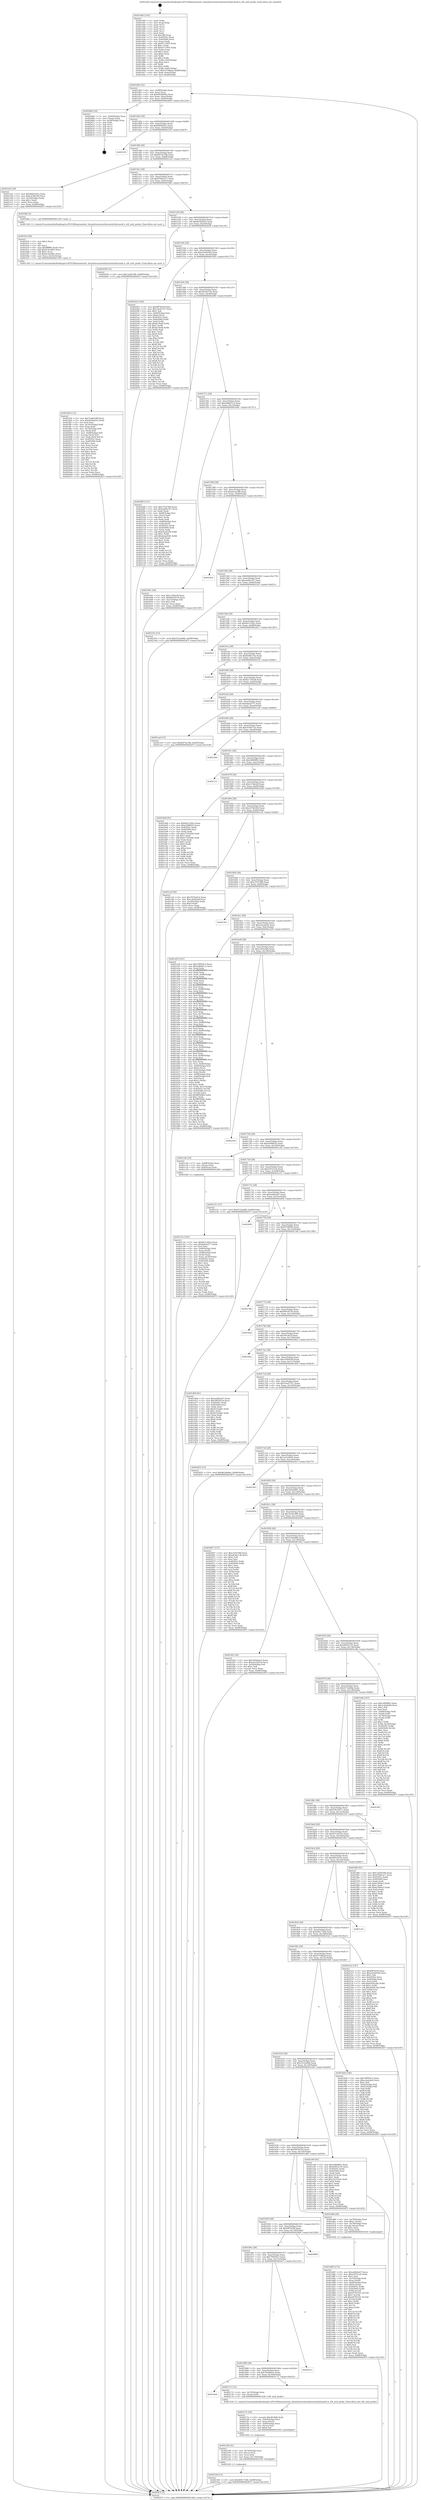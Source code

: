 digraph "0x401440" {
  label = "0x401440 (/mnt/c/Users/mathe/Desktop/tcc/POCII/binaries/extr_linuxdriversnetethernetsfcfalconefx.h_ef4_mtd_probe_Final-ollvm.out::main(0))"
  labelloc = "t"
  node[shape=record]

  Entry [label="",width=0.3,height=0.3,shape=circle,fillcolor=black,style=filled]
  "0x4014b4" [label="{
     0x4014b4 [32]\l
     | [instrs]\l
     &nbsp;&nbsp;0x4014b4 \<+6\>: mov -0x98(%rbp),%eax\l
     &nbsp;&nbsp;0x4014ba \<+2\>: mov %eax,%ecx\l
     &nbsp;&nbsp;0x4014bc \<+6\>: sub $0x8624669e,%ecx\l
     &nbsp;&nbsp;0x4014c2 \<+6\>: mov %eax,-0xac(%rbp)\l
     &nbsp;&nbsp;0x4014c8 \<+6\>: mov %ecx,-0xb0(%rbp)\l
     &nbsp;&nbsp;0x4014ce \<+6\>: je 0000000000402664 \<main+0x1224\>\l
  }"]
  "0x402664" [label="{
     0x402664 [24]\l
     | [instrs]\l
     &nbsp;&nbsp;0x402664 \<+7\>: mov -0x90(%rbp),%rax\l
     &nbsp;&nbsp;0x40266b \<+2\>: mov (%rax),%eax\l
     &nbsp;&nbsp;0x40266d \<+4\>: lea -0x28(%rbp),%rsp\l
     &nbsp;&nbsp;0x402671 \<+1\>: pop %rbx\l
     &nbsp;&nbsp;0x402672 \<+2\>: pop %r12\l
     &nbsp;&nbsp;0x402674 \<+2\>: pop %r13\l
     &nbsp;&nbsp;0x402676 \<+2\>: pop %r14\l
     &nbsp;&nbsp;0x402678 \<+2\>: pop %r15\l
     &nbsp;&nbsp;0x40267a \<+1\>: pop %rbp\l
     &nbsp;&nbsp;0x40267b \<+1\>: ret\l
  }"]
  "0x4014d4" [label="{
     0x4014d4 [28]\l
     | [instrs]\l
     &nbsp;&nbsp;0x4014d4 \<+5\>: jmp 00000000004014d9 \<main+0x99\>\l
     &nbsp;&nbsp;0x4014d9 \<+6\>: mov -0xac(%rbp),%eax\l
     &nbsp;&nbsp;0x4014df \<+5\>: sub $0x8d5600cc,%eax\l
     &nbsp;&nbsp;0x4014e4 \<+6\>: mov %eax,-0xb4(%rbp)\l
     &nbsp;&nbsp;0x4014ea \<+6\>: je 00000000004021bf \<main+0xd7f\>\l
  }"]
  Exit [label="",width=0.3,height=0.3,shape=circle,fillcolor=black,style=filled,peripheries=2]
  "0x4021bf" [label="{
     0x4021bf\l
  }", style=dashed]
  "0x4014f0" [label="{
     0x4014f0 [28]\l
     | [instrs]\l
     &nbsp;&nbsp;0x4014f0 \<+5\>: jmp 00000000004014f5 \<main+0xb5\>\l
     &nbsp;&nbsp;0x4014f5 \<+6\>: mov -0xac(%rbp),%eax\l
     &nbsp;&nbsp;0x4014fb \<+5\>: sub $0x8d74e18b,%eax\l
     &nbsp;&nbsp;0x401500 \<+6\>: mov %eax,-0xb8(%rbp)\l
     &nbsp;&nbsp;0x401506 \<+6\>: je 0000000000401cb3 \<main+0x873\>\l
  }"]
  "0x4021b0" [label="{
     0x4021b0 [15]\l
     | [instrs]\l
     &nbsp;&nbsp;0x4021b0 \<+10\>: movl $0x48417206,-0x98(%rbp)\l
     &nbsp;&nbsp;0x4021ba \<+5\>: jmp 000000000040287f \<main+0x143f\>\l
  }"]
  "0x401cb3" [label="{
     0x401cb3 [30]\l
     | [instrs]\l
     &nbsp;&nbsp;0x401cb3 \<+5\>: mov $0x4602293e,%eax\l
     &nbsp;&nbsp;0x401cb8 \<+5\>: mov $0xc47b0160,%ecx\l
     &nbsp;&nbsp;0x401cbd \<+3\>: mov -0x30(%rbp),%edx\l
     &nbsp;&nbsp;0x401cc0 \<+3\>: cmp $0x1,%edx\l
     &nbsp;&nbsp;0x401cc3 \<+3\>: cmovl %ecx,%eax\l
     &nbsp;&nbsp;0x401cc6 \<+6\>: mov %eax,-0x98(%rbp)\l
     &nbsp;&nbsp;0x401ccc \<+5\>: jmp 000000000040287f \<main+0x143f\>\l
  }"]
  "0x40150c" [label="{
     0x40150c [28]\l
     | [instrs]\l
     &nbsp;&nbsp;0x40150c \<+5\>: jmp 0000000000401511 \<main+0xd1\>\l
     &nbsp;&nbsp;0x401511 \<+6\>: mov -0xac(%rbp),%eax\l
     &nbsp;&nbsp;0x401517 \<+5\>: sub $0x97b62a17,%eax\l
     &nbsp;&nbsp;0x40151c \<+6\>: mov %eax,-0xbc(%rbp)\l
     &nbsp;&nbsp;0x401522 \<+6\>: je 0000000000401fbb \<main+0xb7b\>\l
  }"]
  "0x40219b" [label="{
     0x40219b [21]\l
     | [instrs]\l
     &nbsp;&nbsp;0x40219b \<+4\>: mov -0x70(%rbp),%rcx\l
     &nbsp;&nbsp;0x40219f \<+3\>: mov (%rcx),%rcx\l
     &nbsp;&nbsp;0x4021a2 \<+3\>: mov %rcx,%rdi\l
     &nbsp;&nbsp;0x4021a5 \<+6\>: mov %eax,-0x170(%rbp)\l
     &nbsp;&nbsp;0x4021ab \<+5\>: call 0000000000401030 \<free@plt\>\l
     | [calls]\l
     &nbsp;&nbsp;0x401030 \{1\} (unknown)\l
  }"]
  "0x401fbb" [label="{
     0x401fbb [5]\l
     | [instrs]\l
     &nbsp;&nbsp;0x401fbb \<+5\>: call 0000000000401160 \<next_i\>\l
     | [calls]\l
     &nbsp;&nbsp;0x401160 \{1\} (/mnt/c/Users/mathe/Desktop/tcc/POCII/binaries/extr_linuxdriversnetethernetsfcfalconefx.h_ef4_mtd_probe_Final-ollvm.out::next_i)\l
  }"]
  "0x401528" [label="{
     0x401528 [28]\l
     | [instrs]\l
     &nbsp;&nbsp;0x401528 \<+5\>: jmp 000000000040152d \<main+0xed\>\l
     &nbsp;&nbsp;0x40152d \<+6\>: mov -0xac(%rbp),%eax\l
     &nbsp;&nbsp;0x401533 \<+5\>: sub $0x9e56d3e5,%eax\l
     &nbsp;&nbsp;0x401538 \<+6\>: mov %eax,-0xc0(%rbp)\l
     &nbsp;&nbsp;0x40153e \<+6\>: je 0000000000402058 \<main+0xc18\>\l
  }"]
  "0x40217e" [label="{
     0x40217e [29]\l
     | [instrs]\l
     &nbsp;&nbsp;0x40217e \<+10\>: movabs $0x4030d6,%rdi\l
     &nbsp;&nbsp;0x402188 \<+4\>: mov -0x60(%rbp),%rcx\l
     &nbsp;&nbsp;0x40218c \<+2\>: mov %eax,(%rcx)\l
     &nbsp;&nbsp;0x40218e \<+4\>: mov -0x60(%rbp),%rcx\l
     &nbsp;&nbsp;0x402192 \<+2\>: mov (%rcx),%esi\l
     &nbsp;&nbsp;0x402194 \<+2\>: mov $0x0,%al\l
     &nbsp;&nbsp;0x402196 \<+5\>: call 0000000000401040 \<printf@plt\>\l
     | [calls]\l
     &nbsp;&nbsp;0x401040 \{1\} (unknown)\l
  }"]
  "0x402058" [label="{
     0x402058 [15]\l
     | [instrs]\l
     &nbsp;&nbsp;0x402058 \<+10\>: movl $0x3a5814f8,-0x98(%rbp)\l
     &nbsp;&nbsp;0x402062 \<+5\>: jmp 000000000040287f \<main+0x143f\>\l
  }"]
  "0x401544" [label="{
     0x401544 [28]\l
     | [instrs]\l
     &nbsp;&nbsp;0x401544 \<+5\>: jmp 0000000000401549 \<main+0x109\>\l
     &nbsp;&nbsp;0x401549 \<+6\>: mov -0xac(%rbp),%eax\l
     &nbsp;&nbsp;0x40154f \<+5\>: sub $0xa1b045d4,%eax\l
     &nbsp;&nbsp;0x401554 \<+6\>: mov %eax,-0xc4(%rbp)\l
     &nbsp;&nbsp;0x40155a \<+6\>: je 00000000004025b5 \<main+0x1175\>\l
  }"]
  "0x4019a4" [label="{
     0x4019a4\l
  }", style=dashed]
  "0x4025b5" [label="{
     0x4025b5 [160]\l
     | [instrs]\l
     &nbsp;&nbsp;0x4025b5 \<+5\>: mov $0x6ff7816f,%eax\l
     &nbsp;&nbsp;0x4025ba \<+5\>: mov $0x14e47537,%ecx\l
     &nbsp;&nbsp;0x4025bf \<+2\>: mov $0x1,%dl\l
     &nbsp;&nbsp;0x4025c1 \<+7\>: mov -0x90(%rbp),%rsi\l
     &nbsp;&nbsp;0x4025c8 \<+6\>: movl $0x0,(%rsi)\l
     &nbsp;&nbsp;0x4025ce \<+7\>: mov 0x40505c,%edi\l
     &nbsp;&nbsp;0x4025d5 \<+8\>: mov 0x405060,%r8d\l
     &nbsp;&nbsp;0x4025dd \<+3\>: mov %edi,%r9d\l
     &nbsp;&nbsp;0x4025e0 \<+7\>: add $0xfa74efd,%r9d\l
     &nbsp;&nbsp;0x4025e7 \<+4\>: sub $0x1,%r9d\l
     &nbsp;&nbsp;0x4025eb \<+7\>: sub $0xfa74efd,%r9d\l
     &nbsp;&nbsp;0x4025f2 \<+4\>: imul %r9d,%edi\l
     &nbsp;&nbsp;0x4025f6 \<+3\>: and $0x1,%edi\l
     &nbsp;&nbsp;0x4025f9 \<+3\>: cmp $0x0,%edi\l
     &nbsp;&nbsp;0x4025fc \<+4\>: sete %r10b\l
     &nbsp;&nbsp;0x402600 \<+4\>: cmp $0xa,%r8d\l
     &nbsp;&nbsp;0x402604 \<+4\>: setl %r11b\l
     &nbsp;&nbsp;0x402608 \<+3\>: mov %r10b,%bl\l
     &nbsp;&nbsp;0x40260b \<+3\>: xor $0xff,%bl\l
     &nbsp;&nbsp;0x40260e \<+3\>: mov %r11b,%r14b\l
     &nbsp;&nbsp;0x402611 \<+4\>: xor $0xff,%r14b\l
     &nbsp;&nbsp;0x402615 \<+3\>: xor $0x1,%dl\l
     &nbsp;&nbsp;0x402618 \<+3\>: mov %bl,%r15b\l
     &nbsp;&nbsp;0x40261b \<+4\>: and $0xff,%r15b\l
     &nbsp;&nbsp;0x40261f \<+3\>: and %dl,%r10b\l
     &nbsp;&nbsp;0x402622 \<+3\>: mov %r14b,%r12b\l
     &nbsp;&nbsp;0x402625 \<+4\>: and $0xff,%r12b\l
     &nbsp;&nbsp;0x402629 \<+3\>: and %dl,%r11b\l
     &nbsp;&nbsp;0x40262c \<+3\>: or %r10b,%r15b\l
     &nbsp;&nbsp;0x40262f \<+3\>: or %r11b,%r12b\l
     &nbsp;&nbsp;0x402632 \<+3\>: xor %r12b,%r15b\l
     &nbsp;&nbsp;0x402635 \<+3\>: or %r14b,%bl\l
     &nbsp;&nbsp;0x402638 \<+3\>: xor $0xff,%bl\l
     &nbsp;&nbsp;0x40263b \<+3\>: or $0x1,%dl\l
     &nbsp;&nbsp;0x40263e \<+2\>: and %dl,%bl\l
     &nbsp;&nbsp;0x402640 \<+3\>: or %bl,%r15b\l
     &nbsp;&nbsp;0x402643 \<+4\>: test $0x1,%r15b\l
     &nbsp;&nbsp;0x402647 \<+3\>: cmovne %ecx,%eax\l
     &nbsp;&nbsp;0x40264a \<+6\>: mov %eax,-0x98(%rbp)\l
     &nbsp;&nbsp;0x402650 \<+5\>: jmp 000000000040287f \<main+0x143f\>\l
  }"]
  "0x401560" [label="{
     0x401560 [28]\l
     | [instrs]\l
     &nbsp;&nbsp;0x401560 \<+5\>: jmp 0000000000401565 \<main+0x125\>\l
     &nbsp;&nbsp;0x401565 \<+6\>: mov -0xac(%rbp),%eax\l
     &nbsp;&nbsp;0x40156b \<+5\>: sub $0xa83d213b,%eax\l
     &nbsp;&nbsp;0x401570 \<+6\>: mov %eax,-0xc8(%rbp)\l
     &nbsp;&nbsp;0x401576 \<+6\>: je 00000000004020f0 \<main+0xcb0\>\l
  }"]
  "0x402172" [label="{
     0x402172 [12]\l
     | [instrs]\l
     &nbsp;&nbsp;0x402172 \<+4\>: mov -0x70(%rbp),%rax\l
     &nbsp;&nbsp;0x402176 \<+3\>: mov (%rax),%rdi\l
     &nbsp;&nbsp;0x402179 \<+5\>: call 0000000000401430 \<ef4_mtd_probe\>\l
     | [calls]\l
     &nbsp;&nbsp;0x401430 \{1\} (/mnt/c/Users/mathe/Desktop/tcc/POCII/binaries/extr_linuxdriversnetethernetsfcfalconefx.h_ef4_mtd_probe_Final-ollvm.out::ef4_mtd_probe)\l
  }"]
  "0x4020f0" [label="{
     0x4020f0 [115]\l
     | [instrs]\l
     &nbsp;&nbsp;0x4020f0 \<+5\>: mov $0xc55470f6,%eax\l
     &nbsp;&nbsp;0x4020f5 \<+5\>: mov $0xaad9e167,%ecx\l
     &nbsp;&nbsp;0x4020fa \<+2\>: xor %edx,%edx\l
     &nbsp;&nbsp;0x4020fc \<+4\>: mov -0x68(%rbp),%rsi\l
     &nbsp;&nbsp;0x402100 \<+2\>: mov (%rsi),%edi\l
     &nbsp;&nbsp;0x402102 \<+3\>: sub $0x1,%edx\l
     &nbsp;&nbsp;0x402105 \<+2\>: sub %edx,%edi\l
     &nbsp;&nbsp;0x402107 \<+4\>: mov -0x68(%rbp),%rsi\l
     &nbsp;&nbsp;0x40210b \<+2\>: mov %edi,(%rsi)\l
     &nbsp;&nbsp;0x40210d \<+7\>: mov 0x40505c,%edx\l
     &nbsp;&nbsp;0x402114 \<+7\>: mov 0x405060,%edi\l
     &nbsp;&nbsp;0x40211b \<+3\>: mov %edx,%r8d\l
     &nbsp;&nbsp;0x40211e \<+7\>: sub $0xe4aaf106,%r8d\l
     &nbsp;&nbsp;0x402125 \<+4\>: sub $0x1,%r8d\l
     &nbsp;&nbsp;0x402129 \<+7\>: add $0xe4aaf106,%r8d\l
     &nbsp;&nbsp;0x402130 \<+4\>: imul %r8d,%edx\l
     &nbsp;&nbsp;0x402134 \<+3\>: and $0x1,%edx\l
     &nbsp;&nbsp;0x402137 \<+3\>: cmp $0x0,%edx\l
     &nbsp;&nbsp;0x40213a \<+4\>: sete %r9b\l
     &nbsp;&nbsp;0x40213e \<+3\>: cmp $0xa,%edi\l
     &nbsp;&nbsp;0x402141 \<+4\>: setl %r10b\l
     &nbsp;&nbsp;0x402145 \<+3\>: mov %r9b,%r11b\l
     &nbsp;&nbsp;0x402148 \<+3\>: and %r10b,%r11b\l
     &nbsp;&nbsp;0x40214b \<+3\>: xor %r10b,%r9b\l
     &nbsp;&nbsp;0x40214e \<+3\>: or %r9b,%r11b\l
     &nbsp;&nbsp;0x402151 \<+4\>: test $0x1,%r11b\l
     &nbsp;&nbsp;0x402155 \<+3\>: cmovne %ecx,%eax\l
     &nbsp;&nbsp;0x402158 \<+6\>: mov %eax,-0x98(%rbp)\l
     &nbsp;&nbsp;0x40215e \<+5\>: jmp 000000000040287f \<main+0x143f\>\l
  }"]
  "0x40157c" [label="{
     0x40157c [28]\l
     | [instrs]\l
     &nbsp;&nbsp;0x40157c \<+5\>: jmp 0000000000401581 \<main+0x141\>\l
     &nbsp;&nbsp;0x401581 \<+6\>: mov -0xac(%rbp),%eax\l
     &nbsp;&nbsp;0x401587 \<+5\>: sub $0xa98d61c2,%eax\l
     &nbsp;&nbsp;0x40158c \<+6\>: mov %eax,-0xcc(%rbp)\l
     &nbsp;&nbsp;0x401592 \<+6\>: je 0000000000401b91 \<main+0x751\>\l
  }"]
  "0x401988" [label="{
     0x401988 [28]\l
     | [instrs]\l
     &nbsp;&nbsp;0x401988 \<+5\>: jmp 000000000040198d \<main+0x54d\>\l
     &nbsp;&nbsp;0x40198d \<+6\>: mov -0xac(%rbp),%eax\l
     &nbsp;&nbsp;0x401993 \<+5\>: sub $0x765b6ae5,%eax\l
     &nbsp;&nbsp;0x401998 \<+6\>: mov %eax,-0x160(%rbp)\l
     &nbsp;&nbsp;0x40199e \<+6\>: je 0000000000402172 \<main+0xd32\>\l
  }"]
  "0x401b91" [label="{
     0x401b91 [30]\l
     | [instrs]\l
     &nbsp;&nbsp;0x401b91 \<+5\>: mov $0xc158ecdf,%eax\l
     &nbsp;&nbsp;0x401b96 \<+5\>: mov $0xf6918518,%ecx\l
     &nbsp;&nbsp;0x401b9b \<+3\>: mov -0x31(%rbp),%dl\l
     &nbsp;&nbsp;0x401b9e \<+3\>: test $0x1,%dl\l
     &nbsp;&nbsp;0x401ba1 \<+3\>: cmovne %ecx,%eax\l
     &nbsp;&nbsp;0x401ba4 \<+6\>: mov %eax,-0x98(%rbp)\l
     &nbsp;&nbsp;0x401baa \<+5\>: jmp 000000000040287f \<main+0x143f\>\l
  }"]
  "0x401598" [label="{
     0x401598 [28]\l
     | [instrs]\l
     &nbsp;&nbsp;0x401598 \<+5\>: jmp 000000000040159d \<main+0x15d\>\l
     &nbsp;&nbsp;0x40159d \<+6\>: mov -0xac(%rbp),%eax\l
     &nbsp;&nbsp;0x4015a3 \<+5\>: sub $0xaa1aedf0,%eax\l
     &nbsp;&nbsp;0x4015a8 \<+6\>: mov %eax,-0xd0(%rbp)\l
     &nbsp;&nbsp;0x4015ae \<+6\>: je 00000000004024a3 \<main+0x1063\>\l
  }"]
  "0x40267c" [label="{
     0x40267c\l
  }", style=dashed]
  "0x4024a3" [label="{
     0x4024a3\l
  }", style=dashed]
  "0x4015b4" [label="{
     0x4015b4 [28]\l
     | [instrs]\l
     &nbsp;&nbsp;0x4015b4 \<+5\>: jmp 00000000004015b9 \<main+0x179\>\l
     &nbsp;&nbsp;0x4015b9 \<+6\>: mov -0xac(%rbp),%eax\l
     &nbsp;&nbsp;0x4015bf \<+5\>: sub $0xaad9e167,%eax\l
     &nbsp;&nbsp;0x4015c4 \<+6\>: mov %eax,-0xd4(%rbp)\l
     &nbsp;&nbsp;0x4015ca \<+6\>: je 0000000000402163 \<main+0xd23\>\l
  }"]
  "0x40196c" [label="{
     0x40196c [28]\l
     | [instrs]\l
     &nbsp;&nbsp;0x40196c \<+5\>: jmp 0000000000401971 \<main+0x531\>\l
     &nbsp;&nbsp;0x401971 \<+6\>: mov -0xac(%rbp),%eax\l
     &nbsp;&nbsp;0x401977 \<+5\>: sub $0x70f050c3,%eax\l
     &nbsp;&nbsp;0x40197c \<+6\>: mov %eax,-0x15c(%rbp)\l
     &nbsp;&nbsp;0x401982 \<+6\>: je 000000000040267c \<main+0x123c\>\l
  }"]
  "0x402163" [label="{
     0x402163 [15]\l
     | [instrs]\l
     &nbsp;&nbsp;0x402163 \<+10\>: movl $0x5532a06b,-0x98(%rbp)\l
     &nbsp;&nbsp;0x40216d \<+5\>: jmp 000000000040287f \<main+0x143f\>\l
  }"]
  "0x4015d0" [label="{
     0x4015d0 [28]\l
     | [instrs]\l
     &nbsp;&nbsp;0x4015d0 \<+5\>: jmp 00000000004015d5 \<main+0x195\>\l
     &nbsp;&nbsp;0x4015d5 \<+6\>: mov -0xac(%rbp),%eax\l
     &nbsp;&nbsp;0x4015db \<+5\>: sub $0xb03c392e,%eax\l
     &nbsp;&nbsp;0x4015e0 \<+6\>: mov %eax,-0xd8(%rbp)\l
     &nbsp;&nbsp;0x4015e6 \<+6\>: je 00000000004026c1 \<main+0x1281\>\l
  }"]
  "0x402868" [label="{
     0x402868\l
  }", style=dashed]
  "0x4026c1" [label="{
     0x4026c1\l
  }", style=dashed]
  "0x4015ec" [label="{
     0x4015ec [28]\l
     | [instrs]\l
     &nbsp;&nbsp;0x4015ec \<+5\>: jmp 00000000004015f1 \<main+0x1b1\>\l
     &nbsp;&nbsp;0x4015f1 \<+6\>: mov -0xac(%rbp),%eax\l
     &nbsp;&nbsp;0x4015f7 \<+5\>: sub $0xb0d617ee,%eax\l
     &nbsp;&nbsp;0x4015fc \<+6\>: mov %eax,-0xdc(%rbp)\l
     &nbsp;&nbsp;0x401602 \<+6\>: je 00000000004021fc \<main+0xdbc\>\l
  }"]
  "0x401fe8" [label="{
     0x401fe8 [112]\l
     | [instrs]\l
     &nbsp;&nbsp;0x401fe8 \<+5\>: mov $0x7ad44398,%ecx\l
     &nbsp;&nbsp;0x401fed \<+5\>: mov $0x9e56d3e5,%edx\l
     &nbsp;&nbsp;0x401ff2 \<+2\>: xor %esi,%esi\l
     &nbsp;&nbsp;0x401ff4 \<+6\>: mov -0x16c(%rbp),%edi\l
     &nbsp;&nbsp;0x401ffa \<+3\>: imul %eax,%edi\l
     &nbsp;&nbsp;0x401ffd \<+4\>: mov -0x70(%rbp),%r8\l
     &nbsp;&nbsp;0x402001 \<+3\>: mov (%r8),%r8\l
     &nbsp;&nbsp;0x402004 \<+4\>: mov -0x68(%rbp),%r9\l
     &nbsp;&nbsp;0x402008 \<+3\>: movslq (%r9),%r9\l
     &nbsp;&nbsp;0x40200b \<+4\>: mov %edi,(%r8,%r9,4)\l
     &nbsp;&nbsp;0x40200f \<+7\>: mov 0x40505c,%eax\l
     &nbsp;&nbsp;0x402016 \<+7\>: mov 0x405060,%edi\l
     &nbsp;&nbsp;0x40201d \<+3\>: sub $0x1,%esi\l
     &nbsp;&nbsp;0x402020 \<+3\>: mov %eax,%r10d\l
     &nbsp;&nbsp;0x402023 \<+3\>: add %esi,%r10d\l
     &nbsp;&nbsp;0x402026 \<+4\>: imul %r10d,%eax\l
     &nbsp;&nbsp;0x40202a \<+3\>: and $0x1,%eax\l
     &nbsp;&nbsp;0x40202d \<+3\>: cmp $0x0,%eax\l
     &nbsp;&nbsp;0x402030 \<+4\>: sete %r11b\l
     &nbsp;&nbsp;0x402034 \<+3\>: cmp $0xa,%edi\l
     &nbsp;&nbsp;0x402037 \<+3\>: setl %bl\l
     &nbsp;&nbsp;0x40203a \<+3\>: mov %r11b,%r14b\l
     &nbsp;&nbsp;0x40203d \<+3\>: and %bl,%r14b\l
     &nbsp;&nbsp;0x402040 \<+3\>: xor %bl,%r11b\l
     &nbsp;&nbsp;0x402043 \<+3\>: or %r11b,%r14b\l
     &nbsp;&nbsp;0x402046 \<+4\>: test $0x1,%r14b\l
     &nbsp;&nbsp;0x40204a \<+3\>: cmovne %edx,%ecx\l
     &nbsp;&nbsp;0x40204d \<+6\>: mov %ecx,-0x98(%rbp)\l
     &nbsp;&nbsp;0x402053 \<+5\>: jmp 000000000040287f \<main+0x143f\>\l
  }"]
  "0x4021fc" [label="{
     0x4021fc\l
  }", style=dashed]
  "0x401608" [label="{
     0x401608 [28]\l
     | [instrs]\l
     &nbsp;&nbsp;0x401608 \<+5\>: jmp 000000000040160d \<main+0x1cd\>\l
     &nbsp;&nbsp;0x40160d \<+6\>: mov -0xac(%rbp),%eax\l
     &nbsp;&nbsp;0x401613 \<+5\>: sub $0xbc176a38,%eax\l
     &nbsp;&nbsp;0x401618 \<+6\>: mov %eax,-0xe0(%rbp)\l
     &nbsp;&nbsp;0x40161e \<+6\>: je 0000000000402220 \<main+0xde0\>\l
  }"]
  "0x401fc0" [label="{
     0x401fc0 [40]\l
     | [instrs]\l
     &nbsp;&nbsp;0x401fc0 \<+5\>: mov $0x2,%ecx\l
     &nbsp;&nbsp;0x401fc5 \<+1\>: cltd\l
     &nbsp;&nbsp;0x401fc6 \<+2\>: idiv %ecx\l
     &nbsp;&nbsp;0x401fc8 \<+6\>: imul $0xfffffffe,%edx,%ecx\l
     &nbsp;&nbsp;0x401fce \<+6\>: add $0x614ce862,%ecx\l
     &nbsp;&nbsp;0x401fd4 \<+3\>: add $0x1,%ecx\l
     &nbsp;&nbsp;0x401fd7 \<+6\>: sub $0x614ce862,%ecx\l
     &nbsp;&nbsp;0x401fdd \<+6\>: mov %ecx,-0x16c(%rbp)\l
     &nbsp;&nbsp;0x401fe3 \<+5\>: call 0000000000401160 \<next_i\>\l
     | [calls]\l
     &nbsp;&nbsp;0x401160 \{1\} (/mnt/c/Users/mathe/Desktop/tcc/POCII/binaries/extr_linuxdriversnetethernetsfcfalconefx.h_ef4_mtd_probe_Final-ollvm.out::next_i)\l
  }"]
  "0x402220" [label="{
     0x402220\l
  }", style=dashed]
  "0x401624" [label="{
     0x401624 [28]\l
     | [instrs]\l
     &nbsp;&nbsp;0x401624 \<+5\>: jmp 0000000000401629 \<main+0x1e9\>\l
     &nbsp;&nbsp;0x401629 \<+6\>: mov -0xac(%rbp),%eax\l
     &nbsp;&nbsp;0x40162f \<+5\>: sub $0xbda2f377,%eax\l
     &nbsp;&nbsp;0x401634 \<+6\>: mov %eax,-0xe4(%rbp)\l
     &nbsp;&nbsp;0x40163a \<+6\>: je 0000000000401ca4 \<main+0x864\>\l
  }"]
  "0x401d85" [label="{
     0x401d85 [172]\l
     | [instrs]\l
     &nbsp;&nbsp;0x401d85 \<+5\>: mov $0xee8d2a47,%ecx\l
     &nbsp;&nbsp;0x401d8a \<+5\>: mov $0xe5f721a4,%edx\l
     &nbsp;&nbsp;0x401d8f \<+3\>: mov $0x1,%sil\l
     &nbsp;&nbsp;0x401d92 \<+4\>: mov -0x70(%rbp),%rdi\l
     &nbsp;&nbsp;0x401d96 \<+3\>: mov %rax,(%rdi)\l
     &nbsp;&nbsp;0x401d99 \<+4\>: mov -0x68(%rbp),%rax\l
     &nbsp;&nbsp;0x401d9d \<+6\>: movl $0x0,(%rax)\l
     &nbsp;&nbsp;0x401da3 \<+8\>: mov 0x40505c,%r8d\l
     &nbsp;&nbsp;0x401dab \<+8\>: mov 0x405060,%r9d\l
     &nbsp;&nbsp;0x401db3 \<+3\>: mov %r8d,%r10d\l
     &nbsp;&nbsp;0x401db6 \<+7\>: sub $0xe9783351,%r10d\l
     &nbsp;&nbsp;0x401dbd \<+4\>: sub $0x1,%r10d\l
     &nbsp;&nbsp;0x401dc1 \<+7\>: add $0xe9783351,%r10d\l
     &nbsp;&nbsp;0x401dc8 \<+4\>: imul %r10d,%r8d\l
     &nbsp;&nbsp;0x401dcc \<+4\>: and $0x1,%r8d\l
     &nbsp;&nbsp;0x401dd0 \<+4\>: cmp $0x0,%r8d\l
     &nbsp;&nbsp;0x401dd4 \<+4\>: sete %r11b\l
     &nbsp;&nbsp;0x401dd8 \<+4\>: cmp $0xa,%r9d\l
     &nbsp;&nbsp;0x401ddc \<+3\>: setl %bl\l
     &nbsp;&nbsp;0x401ddf \<+3\>: mov %r11b,%r14b\l
     &nbsp;&nbsp;0x401de2 \<+4\>: xor $0xff,%r14b\l
     &nbsp;&nbsp;0x401de6 \<+3\>: mov %bl,%r15b\l
     &nbsp;&nbsp;0x401de9 \<+4\>: xor $0xff,%r15b\l
     &nbsp;&nbsp;0x401ded \<+4\>: xor $0x0,%sil\l
     &nbsp;&nbsp;0x401df1 \<+3\>: mov %r14b,%r12b\l
     &nbsp;&nbsp;0x401df4 \<+4\>: and $0x0,%r12b\l
     &nbsp;&nbsp;0x401df8 \<+3\>: and %sil,%r11b\l
     &nbsp;&nbsp;0x401dfb \<+3\>: mov %r15b,%r13b\l
     &nbsp;&nbsp;0x401dfe \<+4\>: and $0x0,%r13b\l
     &nbsp;&nbsp;0x401e02 \<+3\>: and %sil,%bl\l
     &nbsp;&nbsp;0x401e05 \<+3\>: or %r11b,%r12b\l
     &nbsp;&nbsp;0x401e08 \<+3\>: or %bl,%r13b\l
     &nbsp;&nbsp;0x401e0b \<+3\>: xor %r13b,%r12b\l
     &nbsp;&nbsp;0x401e0e \<+3\>: or %r15b,%r14b\l
     &nbsp;&nbsp;0x401e11 \<+4\>: xor $0xff,%r14b\l
     &nbsp;&nbsp;0x401e15 \<+4\>: or $0x0,%sil\l
     &nbsp;&nbsp;0x401e19 \<+3\>: and %sil,%r14b\l
     &nbsp;&nbsp;0x401e1c \<+3\>: or %r14b,%r12b\l
     &nbsp;&nbsp;0x401e1f \<+4\>: test $0x1,%r12b\l
     &nbsp;&nbsp;0x401e23 \<+3\>: cmovne %edx,%ecx\l
     &nbsp;&nbsp;0x401e26 \<+6\>: mov %ecx,-0x98(%rbp)\l
     &nbsp;&nbsp;0x401e2c \<+5\>: jmp 000000000040287f \<main+0x143f\>\l
  }"]
  "0x401ca4" [label="{
     0x401ca4 [15]\l
     | [instrs]\l
     &nbsp;&nbsp;0x401ca4 \<+10\>: movl $0x8d74e18b,-0x98(%rbp)\l
     &nbsp;&nbsp;0x401cae \<+5\>: jmp 000000000040287f \<main+0x143f\>\l
  }"]
  "0x401640" [label="{
     0x401640 [28]\l
     | [instrs]\l
     &nbsp;&nbsp;0x401640 \<+5\>: jmp 0000000000401645 \<main+0x205\>\l
     &nbsp;&nbsp;0x401645 \<+6\>: mov -0xac(%rbp),%eax\l
     &nbsp;&nbsp;0x40164b \<+5\>: sub $0xc038e71b,%eax\l
     &nbsp;&nbsp;0x401650 \<+6\>: mov %eax,-0xe8(%rbp)\l
     &nbsp;&nbsp;0x401656 \<+6\>: je 000000000040236d \<main+0xf2d\>\l
  }"]
  "0x401950" [label="{
     0x401950 [28]\l
     | [instrs]\l
     &nbsp;&nbsp;0x401950 \<+5\>: jmp 0000000000401955 \<main+0x515\>\l
     &nbsp;&nbsp;0x401955 \<+6\>: mov -0xac(%rbp),%eax\l
     &nbsp;&nbsp;0x40195b \<+5\>: sub $0x6ff7816f,%eax\l
     &nbsp;&nbsp;0x401960 \<+6\>: mov %eax,-0x158(%rbp)\l
     &nbsp;&nbsp;0x401966 \<+6\>: je 0000000000402868 \<main+0x1428\>\l
  }"]
  "0x40236d" [label="{
     0x40236d\l
  }", style=dashed]
  "0x40165c" [label="{
     0x40165c [28]\l
     | [instrs]\l
     &nbsp;&nbsp;0x40165c \<+5\>: jmp 0000000000401661 \<main+0x221\>\l
     &nbsp;&nbsp;0x401661 \<+6\>: mov -0xac(%rbp),%eax\l
     &nbsp;&nbsp;0x401667 \<+5\>: sub $0xc0808f9c,%eax\l
     &nbsp;&nbsp;0x40166c \<+6\>: mov %eax,-0xec(%rbp)\l
     &nbsp;&nbsp;0x401672 \<+6\>: je 0000000000402731 \<main+0x12f1\>\l
  }"]
  "0x401d68" [label="{
     0x401d68 [29]\l
     | [instrs]\l
     &nbsp;&nbsp;0x401d68 \<+4\>: mov -0x78(%rbp),%rax\l
     &nbsp;&nbsp;0x401d6c \<+6\>: movl $0x1,(%rax)\l
     &nbsp;&nbsp;0x401d72 \<+4\>: mov -0x78(%rbp),%rax\l
     &nbsp;&nbsp;0x401d76 \<+3\>: movslq (%rax),%rax\l
     &nbsp;&nbsp;0x401d79 \<+4\>: shl $0x2,%rax\l
     &nbsp;&nbsp;0x401d7d \<+3\>: mov %rax,%rdi\l
     &nbsp;&nbsp;0x401d80 \<+5\>: call 0000000000401050 \<malloc@plt\>\l
     | [calls]\l
     &nbsp;&nbsp;0x401050 \{1\} (unknown)\l
  }"]
  "0x402731" [label="{
     0x402731\l
  }", style=dashed]
  "0x401678" [label="{
     0x401678 [28]\l
     | [instrs]\l
     &nbsp;&nbsp;0x401678 \<+5\>: jmp 000000000040167d \<main+0x23d\>\l
     &nbsp;&nbsp;0x40167d \<+6\>: mov -0xac(%rbp),%eax\l
     &nbsp;&nbsp;0x401683 \<+5\>: sub $0xc158ecdf,%eax\l
     &nbsp;&nbsp;0x401688 \<+6\>: mov %eax,-0xf0(%rbp)\l
     &nbsp;&nbsp;0x40168e \<+6\>: je 0000000000401bd0 \<main+0x790\>\l
  }"]
  "0x401934" [label="{
     0x401934 [28]\l
     | [instrs]\l
     &nbsp;&nbsp;0x401934 \<+5\>: jmp 0000000000401939 \<main+0x4f9\>\l
     &nbsp;&nbsp;0x401939 \<+6\>: mov -0xac(%rbp),%eax\l
     &nbsp;&nbsp;0x40193f \<+5\>: sub $0x56f3452d,%eax\l
     &nbsp;&nbsp;0x401944 \<+6\>: mov %eax,-0x154(%rbp)\l
     &nbsp;&nbsp;0x40194a \<+6\>: je 0000000000401d68 \<main+0x928\>\l
  }"]
  "0x401bd0" [label="{
     0x401bd0 [91]\l
     | [instrs]\l
     &nbsp;&nbsp;0x401bd0 \<+5\>: mov $0xb03c392e,%eax\l
     &nbsp;&nbsp;0x401bd5 \<+5\>: mov $0xe5686f1b,%ecx\l
     &nbsp;&nbsp;0x401bda \<+7\>: mov 0x40505c,%edx\l
     &nbsp;&nbsp;0x401be1 \<+7\>: mov 0x405060,%esi\l
     &nbsp;&nbsp;0x401be8 \<+2\>: mov %edx,%edi\l
     &nbsp;&nbsp;0x401bea \<+6\>: sub $0xe71816d4,%edi\l
     &nbsp;&nbsp;0x401bf0 \<+3\>: sub $0x1,%edi\l
     &nbsp;&nbsp;0x401bf3 \<+6\>: add $0xe71816d4,%edi\l
     &nbsp;&nbsp;0x401bf9 \<+3\>: imul %edi,%edx\l
     &nbsp;&nbsp;0x401bfc \<+3\>: and $0x1,%edx\l
     &nbsp;&nbsp;0x401bff \<+3\>: cmp $0x0,%edx\l
     &nbsp;&nbsp;0x401c02 \<+4\>: sete %r8b\l
     &nbsp;&nbsp;0x401c06 \<+3\>: cmp $0xa,%esi\l
     &nbsp;&nbsp;0x401c09 \<+4\>: setl %r9b\l
     &nbsp;&nbsp;0x401c0d \<+3\>: mov %r8b,%r10b\l
     &nbsp;&nbsp;0x401c10 \<+3\>: and %r9b,%r10b\l
     &nbsp;&nbsp;0x401c13 \<+3\>: xor %r9b,%r8b\l
     &nbsp;&nbsp;0x401c16 \<+3\>: or %r8b,%r10b\l
     &nbsp;&nbsp;0x401c19 \<+4\>: test $0x1,%r10b\l
     &nbsp;&nbsp;0x401c1d \<+3\>: cmovne %ecx,%eax\l
     &nbsp;&nbsp;0x401c20 \<+6\>: mov %eax,-0x98(%rbp)\l
     &nbsp;&nbsp;0x401c26 \<+5\>: jmp 000000000040287f \<main+0x143f\>\l
  }"]
  "0x401694" [label="{
     0x401694 [28]\l
     | [instrs]\l
     &nbsp;&nbsp;0x401694 \<+5\>: jmp 0000000000401699 \<main+0x259\>\l
     &nbsp;&nbsp;0x401699 \<+6\>: mov -0xac(%rbp),%eax\l
     &nbsp;&nbsp;0x40169f \<+5\>: sub $0xc47b0160,%eax\l
     &nbsp;&nbsp;0x4016a4 \<+6\>: mov %eax,-0xf4(%rbp)\l
     &nbsp;&nbsp;0x4016aa \<+6\>: je 0000000000401cef \<main+0x8af\>\l
  }"]
  "0x401e40" [label="{
     0x401e40 [91]\l
     | [instrs]\l
     &nbsp;&nbsp;0x401e40 \<+5\>: mov $0xc0808f9c,%eax\l
     &nbsp;&nbsp;0x401e45 \<+5\>: mov $0x40955c35,%ecx\l
     &nbsp;&nbsp;0x401e4a \<+7\>: mov 0x40505c,%edx\l
     &nbsp;&nbsp;0x401e51 \<+7\>: mov 0x405060,%esi\l
     &nbsp;&nbsp;0x401e58 \<+2\>: mov %edx,%edi\l
     &nbsp;&nbsp;0x401e5a \<+6\>: add $0x23235c4c,%edi\l
     &nbsp;&nbsp;0x401e60 \<+3\>: sub $0x1,%edi\l
     &nbsp;&nbsp;0x401e63 \<+6\>: sub $0x23235c4c,%edi\l
     &nbsp;&nbsp;0x401e69 \<+3\>: imul %edi,%edx\l
     &nbsp;&nbsp;0x401e6c \<+3\>: and $0x1,%edx\l
     &nbsp;&nbsp;0x401e6f \<+3\>: cmp $0x0,%edx\l
     &nbsp;&nbsp;0x401e72 \<+4\>: sete %r8b\l
     &nbsp;&nbsp;0x401e76 \<+3\>: cmp $0xa,%esi\l
     &nbsp;&nbsp;0x401e79 \<+4\>: setl %r9b\l
     &nbsp;&nbsp;0x401e7d \<+3\>: mov %r8b,%r10b\l
     &nbsp;&nbsp;0x401e80 \<+3\>: and %r9b,%r10b\l
     &nbsp;&nbsp;0x401e83 \<+3\>: xor %r9b,%r8b\l
     &nbsp;&nbsp;0x401e86 \<+3\>: or %r8b,%r10b\l
     &nbsp;&nbsp;0x401e89 \<+4\>: test $0x1,%r10b\l
     &nbsp;&nbsp;0x401e8d \<+3\>: cmovne %ecx,%eax\l
     &nbsp;&nbsp;0x401e90 \<+6\>: mov %eax,-0x98(%rbp)\l
     &nbsp;&nbsp;0x401e96 \<+5\>: jmp 000000000040287f \<main+0x143f\>\l
  }"]
  "0x401cef" [label="{
     0x401cef [30]\l
     | [instrs]\l
     &nbsp;&nbsp;0x401cef \<+5\>: mov $0x7976e414,%eax\l
     &nbsp;&nbsp;0x401cf4 \<+5\>: mov $0x146042bf,%ecx\l
     &nbsp;&nbsp;0x401cf9 \<+3\>: mov -0x30(%rbp),%edx\l
     &nbsp;&nbsp;0x401cfc \<+3\>: cmp $0x0,%edx\l
     &nbsp;&nbsp;0x401cff \<+3\>: cmove %ecx,%eax\l
     &nbsp;&nbsp;0x401d02 \<+6\>: mov %eax,-0x98(%rbp)\l
     &nbsp;&nbsp;0x401d08 \<+5\>: jmp 000000000040287f \<main+0x143f\>\l
  }"]
  "0x4016b0" [label="{
     0x4016b0 [28]\l
     | [instrs]\l
     &nbsp;&nbsp;0x4016b0 \<+5\>: jmp 00000000004016b5 \<main+0x275\>\l
     &nbsp;&nbsp;0x4016b5 \<+6\>: mov -0xac(%rbp),%eax\l
     &nbsp;&nbsp;0x4016bb \<+5\>: sub $0xc55470f6,%eax\l
     &nbsp;&nbsp;0x4016c0 \<+6\>: mov %eax,-0xf8(%rbp)\l
     &nbsp;&nbsp;0x4016c6 \<+6\>: je 00000000004027b1 \<main+0x1371\>\l
  }"]
  "0x401c3e" [label="{
     0x401c3e [102]\l
     | [instrs]\l
     &nbsp;&nbsp;0x401c3e \<+5\>: mov $0xb03c392e,%ecx\l
     &nbsp;&nbsp;0x401c43 \<+5\>: mov $0xbda2f377,%edx\l
     &nbsp;&nbsp;0x401c48 \<+2\>: xor %esi,%esi\l
     &nbsp;&nbsp;0x401c4a \<+4\>: mov -0x80(%rbp),%rdi\l
     &nbsp;&nbsp;0x401c4e \<+2\>: mov %eax,(%rdi)\l
     &nbsp;&nbsp;0x401c50 \<+4\>: mov -0x80(%rbp),%rdi\l
     &nbsp;&nbsp;0x401c54 \<+2\>: mov (%rdi),%eax\l
     &nbsp;&nbsp;0x401c56 \<+3\>: mov %eax,-0x30(%rbp)\l
     &nbsp;&nbsp;0x401c59 \<+7\>: mov 0x40505c,%eax\l
     &nbsp;&nbsp;0x401c60 \<+8\>: mov 0x405060,%r8d\l
     &nbsp;&nbsp;0x401c68 \<+3\>: sub $0x1,%esi\l
     &nbsp;&nbsp;0x401c6b \<+3\>: mov %eax,%r9d\l
     &nbsp;&nbsp;0x401c6e \<+3\>: add %esi,%r9d\l
     &nbsp;&nbsp;0x401c71 \<+4\>: imul %r9d,%eax\l
     &nbsp;&nbsp;0x401c75 \<+3\>: and $0x1,%eax\l
     &nbsp;&nbsp;0x401c78 \<+3\>: cmp $0x0,%eax\l
     &nbsp;&nbsp;0x401c7b \<+4\>: sete %r10b\l
     &nbsp;&nbsp;0x401c7f \<+4\>: cmp $0xa,%r8d\l
     &nbsp;&nbsp;0x401c83 \<+4\>: setl %r11b\l
     &nbsp;&nbsp;0x401c87 \<+3\>: mov %r10b,%bl\l
     &nbsp;&nbsp;0x401c8a \<+3\>: and %r11b,%bl\l
     &nbsp;&nbsp;0x401c8d \<+3\>: xor %r11b,%r10b\l
     &nbsp;&nbsp;0x401c90 \<+3\>: or %r10b,%bl\l
     &nbsp;&nbsp;0x401c93 \<+3\>: test $0x1,%bl\l
     &nbsp;&nbsp;0x401c96 \<+3\>: cmovne %edx,%ecx\l
     &nbsp;&nbsp;0x401c99 \<+6\>: mov %ecx,-0x98(%rbp)\l
     &nbsp;&nbsp;0x401c9f \<+5\>: jmp 000000000040287f \<main+0x143f\>\l
  }"]
  "0x4027b1" [label="{
     0x4027b1\l
  }", style=dashed]
  "0x4016cc" [label="{
     0x4016cc [28]\l
     | [instrs]\l
     &nbsp;&nbsp;0x4016cc \<+5\>: jmp 00000000004016d1 \<main+0x291\>\l
     &nbsp;&nbsp;0x4016d1 \<+6\>: mov -0xac(%rbp),%eax\l
     &nbsp;&nbsp;0x4016d7 \<+5\>: sub $0xe2acbe44,%eax\l
     &nbsp;&nbsp;0x4016dc \<+6\>: mov %eax,-0xfc(%rbp)\l
     &nbsp;&nbsp;0x4016e2 \<+6\>: je 0000000000401a50 \<main+0x610\>\l
  }"]
  "0x401440" [label="{
     0x401440 [116]\l
     | [instrs]\l
     &nbsp;&nbsp;0x401440 \<+1\>: push %rbp\l
     &nbsp;&nbsp;0x401441 \<+3\>: mov %rsp,%rbp\l
     &nbsp;&nbsp;0x401444 \<+2\>: push %r15\l
     &nbsp;&nbsp;0x401446 \<+2\>: push %r14\l
     &nbsp;&nbsp;0x401448 \<+2\>: push %r13\l
     &nbsp;&nbsp;0x40144a \<+2\>: push %r12\l
     &nbsp;&nbsp;0x40144c \<+1\>: push %rbx\l
     &nbsp;&nbsp;0x40144d \<+7\>: sub $0x188,%rsp\l
     &nbsp;&nbsp;0x401454 \<+7\>: mov 0x40505c,%eax\l
     &nbsp;&nbsp;0x40145b \<+7\>: mov 0x405060,%ecx\l
     &nbsp;&nbsp;0x401462 \<+2\>: mov %eax,%edx\l
     &nbsp;&nbsp;0x401464 \<+6\>: sub $0x67c1905,%edx\l
     &nbsp;&nbsp;0x40146a \<+3\>: sub $0x1,%edx\l
     &nbsp;&nbsp;0x40146d \<+6\>: add $0x67c1905,%edx\l
     &nbsp;&nbsp;0x401473 \<+3\>: imul %edx,%eax\l
     &nbsp;&nbsp;0x401476 \<+3\>: and $0x1,%eax\l
     &nbsp;&nbsp;0x401479 \<+3\>: cmp $0x0,%eax\l
     &nbsp;&nbsp;0x40147c \<+4\>: sete %r8b\l
     &nbsp;&nbsp;0x401480 \<+4\>: and $0x1,%r8b\l
     &nbsp;&nbsp;0x401484 \<+7\>: mov %r8b,-0x92(%rbp)\l
     &nbsp;&nbsp;0x40148b \<+3\>: cmp $0xa,%ecx\l
     &nbsp;&nbsp;0x40148e \<+4\>: setl %r8b\l
     &nbsp;&nbsp;0x401492 \<+4\>: and $0x1,%r8b\l
     &nbsp;&nbsp;0x401496 \<+7\>: mov %r8b,-0x91(%rbp)\l
     &nbsp;&nbsp;0x40149d \<+10\>: movl $0x53798aaf,-0x98(%rbp)\l
     &nbsp;&nbsp;0x4014a7 \<+6\>: mov %edi,-0x9c(%rbp)\l
     &nbsp;&nbsp;0x4014ad \<+7\>: mov %rsi,-0xa8(%rbp)\l
  }"]
  "0x401a50" [label="{
     0x401a50 [321]\l
     | [instrs]\l
     &nbsp;&nbsp;0x401a50 \<+5\>: mov $0x70f050c3,%eax\l
     &nbsp;&nbsp;0x401a55 \<+5\>: mov $0xa98d61c2,%ecx\l
     &nbsp;&nbsp;0x401a5a \<+3\>: mov %rsp,%rdx\l
     &nbsp;&nbsp;0x401a5d \<+4\>: add $0xfffffffffffffff0,%rdx\l
     &nbsp;&nbsp;0x401a61 \<+3\>: mov %rdx,%rsp\l
     &nbsp;&nbsp;0x401a64 \<+7\>: mov %rdx,-0x90(%rbp)\l
     &nbsp;&nbsp;0x401a6b \<+3\>: mov %rsp,%rdx\l
     &nbsp;&nbsp;0x401a6e \<+4\>: add $0xfffffffffffffff0,%rdx\l
     &nbsp;&nbsp;0x401a72 \<+3\>: mov %rdx,%rsp\l
     &nbsp;&nbsp;0x401a75 \<+3\>: mov %rsp,%rsi\l
     &nbsp;&nbsp;0x401a78 \<+4\>: add $0xfffffffffffffff0,%rsi\l
     &nbsp;&nbsp;0x401a7c \<+3\>: mov %rsi,%rsp\l
     &nbsp;&nbsp;0x401a7f \<+7\>: mov %rsi,-0x88(%rbp)\l
     &nbsp;&nbsp;0x401a86 \<+3\>: mov %rsp,%rsi\l
     &nbsp;&nbsp;0x401a89 \<+4\>: add $0xfffffffffffffff0,%rsi\l
     &nbsp;&nbsp;0x401a8d \<+3\>: mov %rsi,%rsp\l
     &nbsp;&nbsp;0x401a90 \<+4\>: mov %rsi,-0x80(%rbp)\l
     &nbsp;&nbsp;0x401a94 \<+3\>: mov %rsp,%rsi\l
     &nbsp;&nbsp;0x401a97 \<+4\>: add $0xfffffffffffffff0,%rsi\l
     &nbsp;&nbsp;0x401a9b \<+3\>: mov %rsi,%rsp\l
     &nbsp;&nbsp;0x401a9e \<+4\>: mov %rsi,-0x78(%rbp)\l
     &nbsp;&nbsp;0x401aa2 \<+3\>: mov %rsp,%rsi\l
     &nbsp;&nbsp;0x401aa5 \<+4\>: add $0xfffffffffffffff0,%rsi\l
     &nbsp;&nbsp;0x401aa9 \<+3\>: mov %rsi,%rsp\l
     &nbsp;&nbsp;0x401aac \<+4\>: mov %rsi,-0x70(%rbp)\l
     &nbsp;&nbsp;0x401ab0 \<+3\>: mov %rsp,%rsi\l
     &nbsp;&nbsp;0x401ab3 \<+4\>: add $0xfffffffffffffff0,%rsi\l
     &nbsp;&nbsp;0x401ab7 \<+3\>: mov %rsi,%rsp\l
     &nbsp;&nbsp;0x401aba \<+4\>: mov %rsi,-0x68(%rbp)\l
     &nbsp;&nbsp;0x401abe \<+3\>: mov %rsp,%rsi\l
     &nbsp;&nbsp;0x401ac1 \<+4\>: add $0xfffffffffffffff0,%rsi\l
     &nbsp;&nbsp;0x401ac5 \<+3\>: mov %rsi,%rsp\l
     &nbsp;&nbsp;0x401ac8 \<+4\>: mov %rsi,-0x60(%rbp)\l
     &nbsp;&nbsp;0x401acc \<+3\>: mov %rsp,%rsi\l
     &nbsp;&nbsp;0x401acf \<+4\>: add $0xfffffffffffffff0,%rsi\l
     &nbsp;&nbsp;0x401ad3 \<+3\>: mov %rsi,%rsp\l
     &nbsp;&nbsp;0x401ad6 \<+4\>: mov %rsi,-0x58(%rbp)\l
     &nbsp;&nbsp;0x401ada \<+3\>: mov %rsp,%rsi\l
     &nbsp;&nbsp;0x401add \<+4\>: add $0xfffffffffffffff0,%rsi\l
     &nbsp;&nbsp;0x401ae1 \<+3\>: mov %rsi,%rsp\l
     &nbsp;&nbsp;0x401ae4 \<+4\>: mov %rsi,-0x50(%rbp)\l
     &nbsp;&nbsp;0x401ae8 \<+3\>: mov %rsp,%rsi\l
     &nbsp;&nbsp;0x401aeb \<+4\>: add $0xfffffffffffffff0,%rsi\l
     &nbsp;&nbsp;0x401aef \<+3\>: mov %rsi,%rsp\l
     &nbsp;&nbsp;0x401af2 \<+4\>: mov %rsi,-0x48(%rbp)\l
     &nbsp;&nbsp;0x401af6 \<+3\>: mov %rsp,%rsi\l
     &nbsp;&nbsp;0x401af9 \<+4\>: add $0xfffffffffffffff0,%rsi\l
     &nbsp;&nbsp;0x401afd \<+3\>: mov %rsi,%rsp\l
     &nbsp;&nbsp;0x401b00 \<+4\>: mov %rsi,-0x40(%rbp)\l
     &nbsp;&nbsp;0x401b04 \<+7\>: mov -0x90(%rbp),%rsi\l
     &nbsp;&nbsp;0x401b0b \<+6\>: movl $0x0,(%rsi)\l
     &nbsp;&nbsp;0x401b11 \<+6\>: mov -0x9c(%rbp),%edi\l
     &nbsp;&nbsp;0x401b17 \<+2\>: mov %edi,(%rdx)\l
     &nbsp;&nbsp;0x401b19 \<+7\>: mov -0x88(%rbp),%rsi\l
     &nbsp;&nbsp;0x401b20 \<+7\>: mov -0xa8(%rbp),%r8\l
     &nbsp;&nbsp;0x401b27 \<+3\>: mov %r8,(%rsi)\l
     &nbsp;&nbsp;0x401b2a \<+3\>: cmpl $0x2,(%rdx)\l
     &nbsp;&nbsp;0x401b2d \<+4\>: setne %r9b\l
     &nbsp;&nbsp;0x401b31 \<+4\>: and $0x1,%r9b\l
     &nbsp;&nbsp;0x401b35 \<+4\>: mov %r9b,-0x31(%rbp)\l
     &nbsp;&nbsp;0x401b39 \<+8\>: mov 0x40505c,%r10d\l
     &nbsp;&nbsp;0x401b41 \<+8\>: mov 0x405060,%r11d\l
     &nbsp;&nbsp;0x401b49 \<+3\>: mov %r10d,%ebx\l
     &nbsp;&nbsp;0x401b4c \<+6\>: add $0xff85b86e,%ebx\l
     &nbsp;&nbsp;0x401b52 \<+3\>: sub $0x1,%ebx\l
     &nbsp;&nbsp;0x401b55 \<+6\>: sub $0xff85b86e,%ebx\l
     &nbsp;&nbsp;0x401b5b \<+4\>: imul %ebx,%r10d\l
     &nbsp;&nbsp;0x401b5f \<+4\>: and $0x1,%r10d\l
     &nbsp;&nbsp;0x401b63 \<+4\>: cmp $0x0,%r10d\l
     &nbsp;&nbsp;0x401b67 \<+4\>: sete %r9b\l
     &nbsp;&nbsp;0x401b6b \<+4\>: cmp $0xa,%r11d\l
     &nbsp;&nbsp;0x401b6f \<+4\>: setl %r14b\l
     &nbsp;&nbsp;0x401b73 \<+3\>: mov %r9b,%r15b\l
     &nbsp;&nbsp;0x401b76 \<+3\>: and %r14b,%r15b\l
     &nbsp;&nbsp;0x401b79 \<+3\>: xor %r14b,%r9b\l
     &nbsp;&nbsp;0x401b7c \<+3\>: or %r9b,%r15b\l
     &nbsp;&nbsp;0x401b7f \<+4\>: test $0x1,%r15b\l
     &nbsp;&nbsp;0x401b83 \<+3\>: cmovne %ecx,%eax\l
     &nbsp;&nbsp;0x401b86 \<+6\>: mov %eax,-0x98(%rbp)\l
     &nbsp;&nbsp;0x401b8c \<+5\>: jmp 000000000040287f \<main+0x143f\>\l
  }"]
  "0x4016e8" [label="{
     0x4016e8 [28]\l
     | [instrs]\l
     &nbsp;&nbsp;0x4016e8 \<+5\>: jmp 00000000004016ed \<main+0x2ad\>\l
     &nbsp;&nbsp;0x4016ed \<+6\>: mov -0xac(%rbp),%eax\l
     &nbsp;&nbsp;0x4016f3 \<+5\>: sub $0xe3d3a5d9,%eax\l
     &nbsp;&nbsp;0x4016f8 \<+6\>: mov %eax,-0x100(%rbp)\l
     &nbsp;&nbsp;0x4016fe \<+6\>: je 000000000040250e \<main+0x10ce\>\l
  }"]
  "0x40287f" [label="{
     0x40287f [5]\l
     | [instrs]\l
     &nbsp;&nbsp;0x40287f \<+5\>: jmp 00000000004014b4 \<main+0x74\>\l
  }"]
  "0x40250e" [label="{
     0x40250e\l
  }", style=dashed]
  "0x401704" [label="{
     0x401704 [28]\l
     | [instrs]\l
     &nbsp;&nbsp;0x401704 \<+5\>: jmp 0000000000401709 \<main+0x2c9\>\l
     &nbsp;&nbsp;0x401709 \<+6\>: mov -0xac(%rbp),%eax\l
     &nbsp;&nbsp;0x40170f \<+5\>: sub $0xe5686f1b,%eax\l
     &nbsp;&nbsp;0x401714 \<+6\>: mov %eax,-0x104(%rbp)\l
     &nbsp;&nbsp;0x40171a \<+6\>: je 0000000000401c2b \<main+0x7eb\>\l
  }"]
  "0x401918" [label="{
     0x401918 [28]\l
     | [instrs]\l
     &nbsp;&nbsp;0x401918 \<+5\>: jmp 000000000040191d \<main+0x4dd\>\l
     &nbsp;&nbsp;0x40191d \<+6\>: mov -0xac(%rbp),%eax\l
     &nbsp;&nbsp;0x401923 \<+5\>: sub $0x5532a06b,%eax\l
     &nbsp;&nbsp;0x401928 \<+6\>: mov %eax,-0x150(%rbp)\l
     &nbsp;&nbsp;0x40192e \<+6\>: je 0000000000401e40 \<main+0xa00\>\l
  }"]
  "0x401c2b" [label="{
     0x401c2b [19]\l
     | [instrs]\l
     &nbsp;&nbsp;0x401c2b \<+7\>: mov -0x88(%rbp),%rax\l
     &nbsp;&nbsp;0x401c32 \<+3\>: mov (%rax),%rax\l
     &nbsp;&nbsp;0x401c35 \<+4\>: mov 0x8(%rax),%rdi\l
     &nbsp;&nbsp;0x401c39 \<+5\>: call 0000000000401060 \<atoi@plt\>\l
     | [calls]\l
     &nbsp;&nbsp;0x401060 \{1\} (unknown)\l
  }"]
  "0x401720" [label="{
     0x401720 [28]\l
     | [instrs]\l
     &nbsp;&nbsp;0x401720 \<+5\>: jmp 0000000000401725 \<main+0x2e5\>\l
     &nbsp;&nbsp;0x401725 \<+6\>: mov -0xac(%rbp),%eax\l
     &nbsp;&nbsp;0x40172b \<+5\>: sub $0xe5f721a4,%eax\l
     &nbsp;&nbsp;0x401730 \<+6\>: mov %eax,-0x108(%rbp)\l
     &nbsp;&nbsp;0x401736 \<+6\>: je 0000000000401e31 \<main+0x9f1\>\l
  }"]
  "0x4019e6" [label="{
     0x4019e6 [106]\l
     | [instrs]\l
     &nbsp;&nbsp;0x4019e6 \<+5\>: mov $0x70f050c3,%eax\l
     &nbsp;&nbsp;0x4019eb \<+5\>: mov $0xe2acbe44,%ecx\l
     &nbsp;&nbsp;0x4019f0 \<+2\>: mov $0x1,%dl\l
     &nbsp;&nbsp;0x4019f2 \<+7\>: mov -0x92(%rbp),%sil\l
     &nbsp;&nbsp;0x4019f9 \<+7\>: mov -0x91(%rbp),%dil\l
     &nbsp;&nbsp;0x401a00 \<+3\>: mov %sil,%r8b\l
     &nbsp;&nbsp;0x401a03 \<+4\>: xor $0xff,%r8b\l
     &nbsp;&nbsp;0x401a07 \<+3\>: mov %dil,%r9b\l
     &nbsp;&nbsp;0x401a0a \<+4\>: xor $0xff,%r9b\l
     &nbsp;&nbsp;0x401a0e \<+3\>: xor $0x0,%dl\l
     &nbsp;&nbsp;0x401a11 \<+3\>: mov %r8b,%r10b\l
     &nbsp;&nbsp;0x401a14 \<+4\>: and $0x0,%r10b\l
     &nbsp;&nbsp;0x401a18 \<+3\>: and %dl,%sil\l
     &nbsp;&nbsp;0x401a1b \<+3\>: mov %r9b,%r11b\l
     &nbsp;&nbsp;0x401a1e \<+4\>: and $0x0,%r11b\l
     &nbsp;&nbsp;0x401a22 \<+3\>: and %dl,%dil\l
     &nbsp;&nbsp;0x401a25 \<+3\>: or %sil,%r10b\l
     &nbsp;&nbsp;0x401a28 \<+3\>: or %dil,%r11b\l
     &nbsp;&nbsp;0x401a2b \<+3\>: xor %r11b,%r10b\l
     &nbsp;&nbsp;0x401a2e \<+3\>: or %r9b,%r8b\l
     &nbsp;&nbsp;0x401a31 \<+4\>: xor $0xff,%r8b\l
     &nbsp;&nbsp;0x401a35 \<+3\>: or $0x0,%dl\l
     &nbsp;&nbsp;0x401a38 \<+3\>: and %dl,%r8b\l
     &nbsp;&nbsp;0x401a3b \<+3\>: or %r8b,%r10b\l
     &nbsp;&nbsp;0x401a3e \<+4\>: test $0x1,%r10b\l
     &nbsp;&nbsp;0x401a42 \<+3\>: cmovne %ecx,%eax\l
     &nbsp;&nbsp;0x401a45 \<+6\>: mov %eax,-0x98(%rbp)\l
     &nbsp;&nbsp;0x401a4b \<+5\>: jmp 000000000040287f \<main+0x143f\>\l
  }"]
  "0x401e31" [label="{
     0x401e31 [15]\l
     | [instrs]\l
     &nbsp;&nbsp;0x401e31 \<+10\>: movl $0x5532a06b,-0x98(%rbp)\l
     &nbsp;&nbsp;0x401e3b \<+5\>: jmp 000000000040287f \<main+0x143f\>\l
  }"]
  "0x40173c" [label="{
     0x40173c [28]\l
     | [instrs]\l
     &nbsp;&nbsp;0x40173c \<+5\>: jmp 0000000000401741 \<main+0x301\>\l
     &nbsp;&nbsp;0x401741 \<+6\>: mov -0xac(%rbp),%eax\l
     &nbsp;&nbsp;0x401747 \<+5\>: sub $0xee8d2a47,%eax\l
     &nbsp;&nbsp;0x40174c \<+6\>: mov %eax,-0x10c(%rbp)\l
     &nbsp;&nbsp;0x401752 \<+6\>: je 00000000004026f4 \<main+0x12b4\>\l
  }"]
  "0x4018fc" [label="{
     0x4018fc [28]\l
     | [instrs]\l
     &nbsp;&nbsp;0x4018fc \<+5\>: jmp 0000000000401901 \<main+0x4c1\>\l
     &nbsp;&nbsp;0x401901 \<+6\>: mov -0xac(%rbp),%eax\l
     &nbsp;&nbsp;0x401907 \<+5\>: sub $0x53798aaf,%eax\l
     &nbsp;&nbsp;0x40190c \<+6\>: mov %eax,-0x14c(%rbp)\l
     &nbsp;&nbsp;0x401912 \<+6\>: je 00000000004019e6 \<main+0x5a6\>\l
  }"]
  "0x4026f4" [label="{
     0x4026f4\l
  }", style=dashed]
  "0x401758" [label="{
     0x401758 [28]\l
     | [instrs]\l
     &nbsp;&nbsp;0x401758 \<+5\>: jmp 000000000040175d \<main+0x31d\>\l
     &nbsp;&nbsp;0x40175d \<+6\>: mov -0xac(%rbp),%eax\l
     &nbsp;&nbsp;0x401763 \<+5\>: sub $0xf5398f44,%eax\l
     &nbsp;&nbsp;0x401768 \<+6\>: mov %eax,-0x110(%rbp)\l
     &nbsp;&nbsp;0x40176e \<+6\>: je 00000000004027db \<main+0x139b\>\l
  }"]
  "0x402522" [label="{
     0x402522 [147]\l
     | [instrs]\l
     &nbsp;&nbsp;0x402522 \<+5\>: mov $0x6ff7816f,%eax\l
     &nbsp;&nbsp;0x402527 \<+5\>: mov $0xa1b045d4,%ecx\l
     &nbsp;&nbsp;0x40252c \<+2\>: mov $0x1,%dl\l
     &nbsp;&nbsp;0x40252e \<+7\>: mov 0x40505c,%esi\l
     &nbsp;&nbsp;0x402535 \<+7\>: mov 0x405060,%edi\l
     &nbsp;&nbsp;0x40253c \<+3\>: mov %esi,%r8d\l
     &nbsp;&nbsp;0x40253f \<+7\>: add $0xd564cc8e,%r8d\l
     &nbsp;&nbsp;0x402546 \<+4\>: sub $0x1,%r8d\l
     &nbsp;&nbsp;0x40254a \<+7\>: sub $0xd564cc8e,%r8d\l
     &nbsp;&nbsp;0x402551 \<+4\>: imul %r8d,%esi\l
     &nbsp;&nbsp;0x402555 \<+3\>: and $0x1,%esi\l
     &nbsp;&nbsp;0x402558 \<+3\>: cmp $0x0,%esi\l
     &nbsp;&nbsp;0x40255b \<+4\>: sete %r9b\l
     &nbsp;&nbsp;0x40255f \<+3\>: cmp $0xa,%edi\l
     &nbsp;&nbsp;0x402562 \<+4\>: setl %r10b\l
     &nbsp;&nbsp;0x402566 \<+3\>: mov %r9b,%r11b\l
     &nbsp;&nbsp;0x402569 \<+4\>: xor $0xff,%r11b\l
     &nbsp;&nbsp;0x40256d \<+3\>: mov %r10b,%bl\l
     &nbsp;&nbsp;0x402570 \<+3\>: xor $0xff,%bl\l
     &nbsp;&nbsp;0x402573 \<+3\>: xor $0x1,%dl\l
     &nbsp;&nbsp;0x402576 \<+3\>: mov %r11b,%r14b\l
     &nbsp;&nbsp;0x402579 \<+4\>: and $0xff,%r14b\l
     &nbsp;&nbsp;0x40257d \<+3\>: and %dl,%r9b\l
     &nbsp;&nbsp;0x402580 \<+3\>: mov %bl,%r15b\l
     &nbsp;&nbsp;0x402583 \<+4\>: and $0xff,%r15b\l
     &nbsp;&nbsp;0x402587 \<+3\>: and %dl,%r10b\l
     &nbsp;&nbsp;0x40258a \<+3\>: or %r9b,%r14b\l
     &nbsp;&nbsp;0x40258d \<+3\>: or %r10b,%r15b\l
     &nbsp;&nbsp;0x402590 \<+3\>: xor %r15b,%r14b\l
     &nbsp;&nbsp;0x402593 \<+3\>: or %bl,%r11b\l
     &nbsp;&nbsp;0x402596 \<+4\>: xor $0xff,%r11b\l
     &nbsp;&nbsp;0x40259a \<+3\>: or $0x1,%dl\l
     &nbsp;&nbsp;0x40259d \<+3\>: and %dl,%r11b\l
     &nbsp;&nbsp;0x4025a0 \<+3\>: or %r11b,%r14b\l
     &nbsp;&nbsp;0x4025a3 \<+4\>: test $0x1,%r14b\l
     &nbsp;&nbsp;0x4025a7 \<+3\>: cmovne %ecx,%eax\l
     &nbsp;&nbsp;0x4025aa \<+6\>: mov %eax,-0x98(%rbp)\l
     &nbsp;&nbsp;0x4025b0 \<+5\>: jmp 000000000040287f \<main+0x143f\>\l
  }"]
  "0x4027db" [label="{
     0x4027db\l
  }", style=dashed]
  "0x401774" [label="{
     0x401774 [28]\l
     | [instrs]\l
     &nbsp;&nbsp;0x401774 \<+5\>: jmp 0000000000401779 \<main+0x339\>\l
     &nbsp;&nbsp;0x401779 \<+6\>: mov -0xac(%rbp),%eax\l
     &nbsp;&nbsp;0x40177f \<+5\>: sub $0xf6918518,%eax\l
     &nbsp;&nbsp;0x401784 \<+6\>: mov %eax,-0x114(%rbp)\l
     &nbsp;&nbsp;0x40178a \<+6\>: je 0000000000401baf \<main+0x76f\>\l
  }"]
  "0x4018e0" [label="{
     0x4018e0 [28]\l
     | [instrs]\l
     &nbsp;&nbsp;0x4018e0 \<+5\>: jmp 00000000004018e5 \<main+0x4a5\>\l
     &nbsp;&nbsp;0x4018e5 \<+6\>: mov -0xac(%rbp),%eax\l
     &nbsp;&nbsp;0x4018eb \<+5\>: sub $0x48417206,%eax\l
     &nbsp;&nbsp;0x4018f0 \<+6\>: mov %eax,-0x148(%rbp)\l
     &nbsp;&nbsp;0x4018f6 \<+6\>: je 0000000000402522 \<main+0x10e2\>\l
  }"]
  "0x401baf" [label="{
     0x401baf\l
  }", style=dashed]
  "0x401790" [label="{
     0x401790 [28]\l
     | [instrs]\l
     &nbsp;&nbsp;0x401790 \<+5\>: jmp 0000000000401795 \<main+0x355\>\l
     &nbsp;&nbsp;0x401795 \<+6\>: mov -0xac(%rbp),%eax\l
     &nbsp;&nbsp;0x40179b \<+5\>: sub $0x361de2f,%eax\l
     &nbsp;&nbsp;0x4017a0 \<+6\>: mov %eax,-0x118(%rbp)\l
     &nbsp;&nbsp;0x4017a6 \<+6\>: je 00000000004024b2 \<main+0x1072\>\l
  }"]
  "0x401cd1" [label="{
     0x401cd1\l
  }", style=dashed]
  "0x4024b2" [label="{
     0x4024b2\l
  }", style=dashed]
  "0x4017ac" [label="{
     0x4017ac [28]\l
     | [instrs]\l
     &nbsp;&nbsp;0x4017ac \<+5\>: jmp 00000000004017b1 \<main+0x371\>\l
     &nbsp;&nbsp;0x4017b1 \<+6\>: mov -0xac(%rbp),%eax\l
     &nbsp;&nbsp;0x4017b7 \<+5\>: sub $0x146042bf,%eax\l
     &nbsp;&nbsp;0x4017bc \<+6\>: mov %eax,-0x11c(%rbp)\l
     &nbsp;&nbsp;0x4017c2 \<+6\>: je 0000000000401d0d \<main+0x8cd\>\l
  }"]
  "0x4018c4" [label="{
     0x4018c4 [28]\l
     | [instrs]\l
     &nbsp;&nbsp;0x4018c4 \<+5\>: jmp 00000000004018c9 \<main+0x489\>\l
     &nbsp;&nbsp;0x4018c9 \<+6\>: mov -0xac(%rbp),%eax\l
     &nbsp;&nbsp;0x4018cf \<+5\>: sub $0x4602293e,%eax\l
     &nbsp;&nbsp;0x4018d4 \<+6\>: mov %eax,-0x144(%rbp)\l
     &nbsp;&nbsp;0x4018da \<+6\>: je 0000000000401cd1 \<main+0x891\>\l
  }"]
  "0x401d0d" [label="{
     0x401d0d [91]\l
     | [instrs]\l
     &nbsp;&nbsp;0x401d0d \<+5\>: mov $0xee8d2a47,%eax\l
     &nbsp;&nbsp;0x401d12 \<+5\>: mov $0x56f3452d,%ecx\l
     &nbsp;&nbsp;0x401d17 \<+7\>: mov 0x40505c,%edx\l
     &nbsp;&nbsp;0x401d1e \<+7\>: mov 0x405060,%esi\l
     &nbsp;&nbsp;0x401d25 \<+2\>: mov %edx,%edi\l
     &nbsp;&nbsp;0x401d27 \<+6\>: add $0x831faddc,%edi\l
     &nbsp;&nbsp;0x401d2d \<+3\>: sub $0x1,%edi\l
     &nbsp;&nbsp;0x401d30 \<+6\>: sub $0x831faddc,%edi\l
     &nbsp;&nbsp;0x401d36 \<+3\>: imul %edi,%edx\l
     &nbsp;&nbsp;0x401d39 \<+3\>: and $0x1,%edx\l
     &nbsp;&nbsp;0x401d3c \<+3\>: cmp $0x0,%edx\l
     &nbsp;&nbsp;0x401d3f \<+4\>: sete %r8b\l
     &nbsp;&nbsp;0x401d43 \<+3\>: cmp $0xa,%esi\l
     &nbsp;&nbsp;0x401d46 \<+4\>: setl %r9b\l
     &nbsp;&nbsp;0x401d4a \<+3\>: mov %r8b,%r10b\l
     &nbsp;&nbsp;0x401d4d \<+3\>: and %r9b,%r10b\l
     &nbsp;&nbsp;0x401d50 \<+3\>: xor %r9b,%r8b\l
     &nbsp;&nbsp;0x401d53 \<+3\>: or %r8b,%r10b\l
     &nbsp;&nbsp;0x401d56 \<+4\>: test $0x1,%r10b\l
     &nbsp;&nbsp;0x401d5a \<+3\>: cmovne %ecx,%eax\l
     &nbsp;&nbsp;0x401d5d \<+6\>: mov %eax,-0x98(%rbp)\l
     &nbsp;&nbsp;0x401d63 \<+5\>: jmp 000000000040287f \<main+0x143f\>\l
  }"]
  "0x4017c8" [label="{
     0x4017c8 [28]\l
     | [instrs]\l
     &nbsp;&nbsp;0x4017c8 \<+5\>: jmp 00000000004017cd \<main+0x38d\>\l
     &nbsp;&nbsp;0x4017cd \<+6\>: mov -0xac(%rbp),%eax\l
     &nbsp;&nbsp;0x4017d3 \<+5\>: sub $0x14e47537,%eax\l
     &nbsp;&nbsp;0x4017d8 \<+6\>: mov %eax,-0x120(%rbp)\l
     &nbsp;&nbsp;0x4017de \<+6\>: je 0000000000402655 \<main+0x1215\>\l
  }"]
  "0x401f60" [label="{
     0x401f60 [91]\l
     | [instrs]\l
     &nbsp;&nbsp;0x401f60 \<+5\>: mov $0x7ad44398,%eax\l
     &nbsp;&nbsp;0x401f65 \<+5\>: mov $0x97b62a17,%ecx\l
     &nbsp;&nbsp;0x401f6a \<+7\>: mov 0x40505c,%edx\l
     &nbsp;&nbsp;0x401f71 \<+7\>: mov 0x405060,%esi\l
     &nbsp;&nbsp;0x401f78 \<+2\>: mov %edx,%edi\l
     &nbsp;&nbsp;0x401f7a \<+6\>: sub $0xb7844e3,%edi\l
     &nbsp;&nbsp;0x401f80 \<+3\>: sub $0x1,%edi\l
     &nbsp;&nbsp;0x401f83 \<+6\>: add $0xb7844e3,%edi\l
     &nbsp;&nbsp;0x401f89 \<+3\>: imul %edi,%edx\l
     &nbsp;&nbsp;0x401f8c \<+3\>: and $0x1,%edx\l
     &nbsp;&nbsp;0x401f8f \<+3\>: cmp $0x0,%edx\l
     &nbsp;&nbsp;0x401f92 \<+4\>: sete %r8b\l
     &nbsp;&nbsp;0x401f96 \<+3\>: cmp $0xa,%esi\l
     &nbsp;&nbsp;0x401f99 \<+4\>: setl %r9b\l
     &nbsp;&nbsp;0x401f9d \<+3\>: mov %r8b,%r10b\l
     &nbsp;&nbsp;0x401fa0 \<+3\>: and %r9b,%r10b\l
     &nbsp;&nbsp;0x401fa3 \<+3\>: xor %r9b,%r8b\l
     &nbsp;&nbsp;0x401fa6 \<+3\>: or %r8b,%r10b\l
     &nbsp;&nbsp;0x401fa9 \<+4\>: test $0x1,%r10b\l
     &nbsp;&nbsp;0x401fad \<+3\>: cmovne %ecx,%eax\l
     &nbsp;&nbsp;0x401fb0 \<+6\>: mov %eax,-0x98(%rbp)\l
     &nbsp;&nbsp;0x401fb6 \<+5\>: jmp 000000000040287f \<main+0x143f\>\l
  }"]
  "0x402655" [label="{
     0x402655 [15]\l
     | [instrs]\l
     &nbsp;&nbsp;0x402655 \<+10\>: movl $0x8624669e,-0x98(%rbp)\l
     &nbsp;&nbsp;0x40265f \<+5\>: jmp 000000000040287f \<main+0x143f\>\l
  }"]
  "0x4017e4" [label="{
     0x4017e4 [28]\l
     | [instrs]\l
     &nbsp;&nbsp;0x4017e4 \<+5\>: jmp 00000000004017e9 \<main+0x3a9\>\l
     &nbsp;&nbsp;0x4017e9 \<+6\>: mov -0xac(%rbp),%eax\l
     &nbsp;&nbsp;0x4017ef \<+5\>: sub $0x1a524924,%eax\l
     &nbsp;&nbsp;0x4017f4 \<+6\>: mov %eax,-0x124(%rbp)\l
     &nbsp;&nbsp;0x4017fa \<+6\>: je 00000000004022b3 \<main+0xe73\>\l
  }"]
  "0x4018a8" [label="{
     0x4018a8 [28]\l
     | [instrs]\l
     &nbsp;&nbsp;0x4018a8 \<+5\>: jmp 00000000004018ad \<main+0x46d\>\l
     &nbsp;&nbsp;0x4018ad \<+6\>: mov -0xac(%rbp),%eax\l
     &nbsp;&nbsp;0x4018b3 \<+5\>: sub $0x4512d216,%eax\l
     &nbsp;&nbsp;0x4018b8 \<+6\>: mov %eax,-0x140(%rbp)\l
     &nbsp;&nbsp;0x4018be \<+6\>: je 0000000000401f60 \<main+0xb20\>\l
  }"]
  "0x4022b3" [label="{
     0x4022b3\l
  }", style=dashed]
  "0x401800" [label="{
     0x401800 [28]\l
     | [instrs]\l
     &nbsp;&nbsp;0x401800 \<+5\>: jmp 0000000000401805 \<main+0x3c5\>\l
     &nbsp;&nbsp;0x401805 \<+6\>: mov -0xac(%rbp),%eax\l
     &nbsp;&nbsp;0x40180b \<+5\>: sub $0x2d4e0b01,%eax\l
     &nbsp;&nbsp;0x401810 \<+6\>: mov %eax,-0x128(%rbp)\l
     &nbsp;&nbsp;0x401816 \<+6\>: je 000000000040283e \<main+0x13fe\>\l
  }"]
  "0x40235e" [label="{
     0x40235e\l
  }", style=dashed]
  "0x40283e" [label="{
     0x40283e\l
  }", style=dashed]
  "0x40181c" [label="{
     0x40181c [28]\l
     | [instrs]\l
     &nbsp;&nbsp;0x40181c \<+5\>: jmp 0000000000401821 \<main+0x3e1\>\l
     &nbsp;&nbsp;0x401821 \<+6\>: mov -0xac(%rbp),%eax\l
     &nbsp;&nbsp;0x401827 \<+5\>: sub $0x3a5814f8,%eax\l
     &nbsp;&nbsp;0x40182c \<+6\>: mov %eax,-0x12c(%rbp)\l
     &nbsp;&nbsp;0x401832 \<+6\>: je 0000000000402067 \<main+0xc27\>\l
  }"]
  "0x40188c" [label="{
     0x40188c [28]\l
     | [instrs]\l
     &nbsp;&nbsp;0x40188c \<+5\>: jmp 0000000000401891 \<main+0x451\>\l
     &nbsp;&nbsp;0x401891 \<+6\>: mov -0xac(%rbp),%eax\l
     &nbsp;&nbsp;0x401897 \<+5\>: sub $0x43b35071,%eax\l
     &nbsp;&nbsp;0x40189c \<+6\>: mov %eax,-0x13c(%rbp)\l
     &nbsp;&nbsp;0x4018a2 \<+6\>: je 000000000040235e \<main+0xf1e\>\l
  }"]
  "0x402067" [label="{
     0x402067 [137]\l
     | [instrs]\l
     &nbsp;&nbsp;0x402067 \<+5\>: mov $0xc55470f6,%eax\l
     &nbsp;&nbsp;0x40206c \<+5\>: mov $0xa83d213b,%ecx\l
     &nbsp;&nbsp;0x402071 \<+2\>: mov $0x1,%dl\l
     &nbsp;&nbsp;0x402073 \<+2\>: xor %esi,%esi\l
     &nbsp;&nbsp;0x402075 \<+7\>: mov 0x40505c,%edi\l
     &nbsp;&nbsp;0x40207c \<+8\>: mov 0x405060,%r8d\l
     &nbsp;&nbsp;0x402084 \<+3\>: sub $0x1,%esi\l
     &nbsp;&nbsp;0x402087 \<+3\>: mov %edi,%r9d\l
     &nbsp;&nbsp;0x40208a \<+3\>: add %esi,%r9d\l
     &nbsp;&nbsp;0x40208d \<+4\>: imul %r9d,%edi\l
     &nbsp;&nbsp;0x402091 \<+3\>: and $0x1,%edi\l
     &nbsp;&nbsp;0x402094 \<+3\>: cmp $0x0,%edi\l
     &nbsp;&nbsp;0x402097 \<+4\>: sete %r10b\l
     &nbsp;&nbsp;0x40209b \<+4\>: cmp $0xa,%r8d\l
     &nbsp;&nbsp;0x40209f \<+4\>: setl %r11b\l
     &nbsp;&nbsp;0x4020a3 \<+3\>: mov %r10b,%bl\l
     &nbsp;&nbsp;0x4020a6 \<+3\>: xor $0xff,%bl\l
     &nbsp;&nbsp;0x4020a9 \<+3\>: mov %r11b,%r14b\l
     &nbsp;&nbsp;0x4020ac \<+4\>: xor $0xff,%r14b\l
     &nbsp;&nbsp;0x4020b0 \<+3\>: xor $0x1,%dl\l
     &nbsp;&nbsp;0x4020b3 \<+3\>: mov %bl,%r15b\l
     &nbsp;&nbsp;0x4020b6 \<+4\>: and $0xff,%r15b\l
     &nbsp;&nbsp;0x4020ba \<+3\>: and %dl,%r10b\l
     &nbsp;&nbsp;0x4020bd \<+3\>: mov %r14b,%r12b\l
     &nbsp;&nbsp;0x4020c0 \<+4\>: and $0xff,%r12b\l
     &nbsp;&nbsp;0x4020c4 \<+3\>: and %dl,%r11b\l
     &nbsp;&nbsp;0x4020c7 \<+3\>: or %r10b,%r15b\l
     &nbsp;&nbsp;0x4020ca \<+3\>: or %r11b,%r12b\l
     &nbsp;&nbsp;0x4020cd \<+3\>: xor %r12b,%r15b\l
     &nbsp;&nbsp;0x4020d0 \<+3\>: or %r14b,%bl\l
     &nbsp;&nbsp;0x4020d3 \<+3\>: xor $0xff,%bl\l
     &nbsp;&nbsp;0x4020d6 \<+3\>: or $0x1,%dl\l
     &nbsp;&nbsp;0x4020d9 \<+2\>: and %dl,%bl\l
     &nbsp;&nbsp;0x4020db \<+3\>: or %bl,%r15b\l
     &nbsp;&nbsp;0x4020de \<+4\>: test $0x1,%r15b\l
     &nbsp;&nbsp;0x4020e2 \<+3\>: cmovne %ecx,%eax\l
     &nbsp;&nbsp;0x4020e5 \<+6\>: mov %eax,-0x98(%rbp)\l
     &nbsp;&nbsp;0x4020eb \<+5\>: jmp 000000000040287f \<main+0x143f\>\l
  }"]
  "0x401838" [label="{
     0x401838 [28]\l
     | [instrs]\l
     &nbsp;&nbsp;0x401838 \<+5\>: jmp 000000000040183d \<main+0x3fd\>\l
     &nbsp;&nbsp;0x40183d \<+6\>: mov -0xac(%rbp),%eax\l
     &nbsp;&nbsp;0x401843 \<+5\>: sub $0x3c40eb8d,%eax\l
     &nbsp;&nbsp;0x401848 \<+6\>: mov %eax,-0x130(%rbp)\l
     &nbsp;&nbsp;0x40184e \<+6\>: je 0000000000401f42 \<main+0xb02\>\l
  }"]
  "0x4023f6" [label="{
     0x4023f6\l
  }", style=dashed]
  "0x401f42" [label="{
     0x401f42 [30]\l
     | [instrs]\l
     &nbsp;&nbsp;0x401f42 \<+5\>: mov $0x765b6ae5,%eax\l
     &nbsp;&nbsp;0x401f47 \<+5\>: mov $0x4512d216,%ecx\l
     &nbsp;&nbsp;0x401f4c \<+3\>: mov -0x29(%rbp),%dl\l
     &nbsp;&nbsp;0x401f4f \<+3\>: test $0x1,%dl\l
     &nbsp;&nbsp;0x401f52 \<+3\>: cmovne %ecx,%eax\l
     &nbsp;&nbsp;0x401f55 \<+6\>: mov %eax,-0x98(%rbp)\l
     &nbsp;&nbsp;0x401f5b \<+5\>: jmp 000000000040287f \<main+0x143f\>\l
  }"]
  "0x401854" [label="{
     0x401854 [28]\l
     | [instrs]\l
     &nbsp;&nbsp;0x401854 \<+5\>: jmp 0000000000401859 \<main+0x419\>\l
     &nbsp;&nbsp;0x401859 \<+6\>: mov -0xac(%rbp),%eax\l
     &nbsp;&nbsp;0x40185f \<+5\>: sub $0x40955c35,%eax\l
     &nbsp;&nbsp;0x401864 \<+6\>: mov %eax,-0x134(%rbp)\l
     &nbsp;&nbsp;0x40186a \<+6\>: je 0000000000401e9b \<main+0xa5b\>\l
  }"]
  "0x401870" [label="{
     0x401870 [28]\l
     | [instrs]\l
     &nbsp;&nbsp;0x401870 \<+5\>: jmp 0000000000401875 \<main+0x435\>\l
     &nbsp;&nbsp;0x401875 \<+6\>: mov -0xac(%rbp),%eax\l
     &nbsp;&nbsp;0x40187b \<+5\>: sub $0x437a40da,%eax\l
     &nbsp;&nbsp;0x401880 \<+6\>: mov %eax,-0x138(%rbp)\l
     &nbsp;&nbsp;0x401886 \<+6\>: je 00000000004023f6 \<main+0xfb6\>\l
  }"]
  "0x401e9b" [label="{
     0x401e9b [167]\l
     | [instrs]\l
     &nbsp;&nbsp;0x401e9b \<+5\>: mov $0xc0808f9c,%eax\l
     &nbsp;&nbsp;0x401ea0 \<+5\>: mov $0x3c40eb8d,%ecx\l
     &nbsp;&nbsp;0x401ea5 \<+2\>: mov $0x1,%dl\l
     &nbsp;&nbsp;0x401ea7 \<+2\>: xor %esi,%esi\l
     &nbsp;&nbsp;0x401ea9 \<+4\>: mov -0x68(%rbp),%rdi\l
     &nbsp;&nbsp;0x401ead \<+3\>: mov (%rdi),%r8d\l
     &nbsp;&nbsp;0x401eb0 \<+4\>: mov -0x78(%rbp),%rdi\l
     &nbsp;&nbsp;0x401eb4 \<+3\>: cmp (%rdi),%r8d\l
     &nbsp;&nbsp;0x401eb7 \<+4\>: setl %r9b\l
     &nbsp;&nbsp;0x401ebb \<+4\>: and $0x1,%r9b\l
     &nbsp;&nbsp;0x401ebf \<+4\>: mov %r9b,-0x29(%rbp)\l
     &nbsp;&nbsp;0x401ec3 \<+8\>: mov 0x40505c,%r8d\l
     &nbsp;&nbsp;0x401ecb \<+8\>: mov 0x405060,%r10d\l
     &nbsp;&nbsp;0x401ed3 \<+3\>: sub $0x1,%esi\l
     &nbsp;&nbsp;0x401ed6 \<+3\>: mov %r8d,%r11d\l
     &nbsp;&nbsp;0x401ed9 \<+3\>: add %esi,%r11d\l
     &nbsp;&nbsp;0x401edc \<+4\>: imul %r11d,%r8d\l
     &nbsp;&nbsp;0x401ee0 \<+4\>: and $0x1,%r8d\l
     &nbsp;&nbsp;0x401ee4 \<+4\>: cmp $0x0,%r8d\l
     &nbsp;&nbsp;0x401ee8 \<+4\>: sete %r9b\l
     &nbsp;&nbsp;0x401eec \<+4\>: cmp $0xa,%r10d\l
     &nbsp;&nbsp;0x401ef0 \<+3\>: setl %bl\l
     &nbsp;&nbsp;0x401ef3 \<+3\>: mov %r9b,%r14b\l
     &nbsp;&nbsp;0x401ef6 \<+4\>: xor $0xff,%r14b\l
     &nbsp;&nbsp;0x401efa \<+3\>: mov %bl,%r15b\l
     &nbsp;&nbsp;0x401efd \<+4\>: xor $0xff,%r15b\l
     &nbsp;&nbsp;0x401f01 \<+3\>: xor $0x1,%dl\l
     &nbsp;&nbsp;0x401f04 \<+3\>: mov %r14b,%r12b\l
     &nbsp;&nbsp;0x401f07 \<+4\>: and $0xff,%r12b\l
     &nbsp;&nbsp;0x401f0b \<+3\>: and %dl,%r9b\l
     &nbsp;&nbsp;0x401f0e \<+3\>: mov %r15b,%r13b\l
     &nbsp;&nbsp;0x401f11 \<+4\>: and $0xff,%r13b\l
     &nbsp;&nbsp;0x401f15 \<+2\>: and %dl,%bl\l
     &nbsp;&nbsp;0x401f17 \<+3\>: or %r9b,%r12b\l
     &nbsp;&nbsp;0x401f1a \<+3\>: or %bl,%r13b\l
     &nbsp;&nbsp;0x401f1d \<+3\>: xor %r13b,%r12b\l
     &nbsp;&nbsp;0x401f20 \<+3\>: or %r15b,%r14b\l
     &nbsp;&nbsp;0x401f23 \<+4\>: xor $0xff,%r14b\l
     &nbsp;&nbsp;0x401f27 \<+3\>: or $0x1,%dl\l
     &nbsp;&nbsp;0x401f2a \<+3\>: and %dl,%r14b\l
     &nbsp;&nbsp;0x401f2d \<+3\>: or %r14b,%r12b\l
     &nbsp;&nbsp;0x401f30 \<+4\>: test $0x1,%r12b\l
     &nbsp;&nbsp;0x401f34 \<+3\>: cmovne %ecx,%eax\l
     &nbsp;&nbsp;0x401f37 \<+6\>: mov %eax,-0x98(%rbp)\l
     &nbsp;&nbsp;0x401f3d \<+5\>: jmp 000000000040287f \<main+0x143f\>\l
  }"]
  Entry -> "0x401440" [label=" 1"]
  "0x4014b4" -> "0x402664" [label=" 1"]
  "0x4014b4" -> "0x4014d4" [label=" 27"]
  "0x402664" -> Exit [label=" 1"]
  "0x4014d4" -> "0x4021bf" [label=" 0"]
  "0x4014d4" -> "0x4014f0" [label=" 27"]
  "0x402655" -> "0x40287f" [label=" 1"]
  "0x4014f0" -> "0x401cb3" [label=" 1"]
  "0x4014f0" -> "0x40150c" [label=" 26"]
  "0x4025b5" -> "0x40287f" [label=" 1"]
  "0x40150c" -> "0x401fbb" [label=" 1"]
  "0x40150c" -> "0x401528" [label=" 25"]
  "0x402522" -> "0x40287f" [label=" 1"]
  "0x401528" -> "0x402058" [label=" 1"]
  "0x401528" -> "0x401544" [label=" 24"]
  "0x4021b0" -> "0x40287f" [label=" 1"]
  "0x401544" -> "0x4025b5" [label=" 1"]
  "0x401544" -> "0x401560" [label=" 23"]
  "0x40219b" -> "0x4021b0" [label=" 1"]
  "0x401560" -> "0x4020f0" [label=" 1"]
  "0x401560" -> "0x40157c" [label=" 22"]
  "0x40217e" -> "0x40219b" [label=" 1"]
  "0x40157c" -> "0x401b91" [label=" 1"]
  "0x40157c" -> "0x401598" [label=" 21"]
  "0x401988" -> "0x4019a4" [label=" 0"]
  "0x401598" -> "0x4024a3" [label=" 0"]
  "0x401598" -> "0x4015b4" [label=" 21"]
  "0x401988" -> "0x402172" [label=" 1"]
  "0x4015b4" -> "0x402163" [label=" 1"]
  "0x4015b4" -> "0x4015d0" [label=" 20"]
  "0x40196c" -> "0x401988" [label=" 1"]
  "0x4015d0" -> "0x4026c1" [label=" 0"]
  "0x4015d0" -> "0x4015ec" [label=" 20"]
  "0x40196c" -> "0x40267c" [label=" 0"]
  "0x4015ec" -> "0x4021fc" [label=" 0"]
  "0x4015ec" -> "0x401608" [label=" 20"]
  "0x401950" -> "0x40196c" [label=" 1"]
  "0x401608" -> "0x402220" [label=" 0"]
  "0x401608" -> "0x401624" [label=" 20"]
  "0x401950" -> "0x402868" [label=" 0"]
  "0x401624" -> "0x401ca4" [label=" 1"]
  "0x401624" -> "0x401640" [label=" 19"]
  "0x402172" -> "0x40217e" [label=" 1"]
  "0x401640" -> "0x40236d" [label=" 0"]
  "0x401640" -> "0x40165c" [label=" 19"]
  "0x402163" -> "0x40287f" [label=" 1"]
  "0x40165c" -> "0x402731" [label=" 0"]
  "0x40165c" -> "0x401678" [label=" 19"]
  "0x4020f0" -> "0x40287f" [label=" 1"]
  "0x401678" -> "0x401bd0" [label=" 1"]
  "0x401678" -> "0x401694" [label=" 18"]
  "0x402058" -> "0x40287f" [label=" 1"]
  "0x401694" -> "0x401cef" [label=" 1"]
  "0x401694" -> "0x4016b0" [label=" 17"]
  "0x401fe8" -> "0x40287f" [label=" 1"]
  "0x4016b0" -> "0x4027b1" [label=" 0"]
  "0x4016b0" -> "0x4016cc" [label=" 17"]
  "0x401fbb" -> "0x401fc0" [label=" 1"]
  "0x4016cc" -> "0x401a50" [label=" 1"]
  "0x4016cc" -> "0x4016e8" [label=" 16"]
  "0x401f42" -> "0x40287f" [label=" 2"]
  "0x4016e8" -> "0x40250e" [label=" 0"]
  "0x4016e8" -> "0x401704" [label=" 16"]
  "0x401e9b" -> "0x40287f" [label=" 2"]
  "0x401704" -> "0x401c2b" [label=" 1"]
  "0x401704" -> "0x401720" [label=" 15"]
  "0x401e40" -> "0x40287f" [label=" 2"]
  "0x401720" -> "0x401e31" [label=" 1"]
  "0x401720" -> "0x40173c" [label=" 14"]
  "0x401e31" -> "0x40287f" [label=" 1"]
  "0x40173c" -> "0x4026f4" [label=" 0"]
  "0x40173c" -> "0x401758" [label=" 14"]
  "0x401d68" -> "0x401d85" [label=" 1"]
  "0x401758" -> "0x4027db" [label=" 0"]
  "0x401758" -> "0x401774" [label=" 14"]
  "0x401934" -> "0x401950" [label=" 1"]
  "0x401774" -> "0x401baf" [label=" 0"]
  "0x401774" -> "0x401790" [label=" 14"]
  "0x402067" -> "0x40287f" [label=" 1"]
  "0x401790" -> "0x4024b2" [label=" 0"]
  "0x401790" -> "0x4017ac" [label=" 14"]
  "0x401918" -> "0x401934" [label=" 2"]
  "0x4017ac" -> "0x401d0d" [label=" 1"]
  "0x4017ac" -> "0x4017c8" [label=" 13"]
  "0x401fc0" -> "0x401fe8" [label=" 1"]
  "0x4017c8" -> "0x402655" [label=" 1"]
  "0x4017c8" -> "0x4017e4" [label=" 12"]
  "0x401d0d" -> "0x40287f" [label=" 1"]
  "0x4017e4" -> "0x4022b3" [label=" 0"]
  "0x4017e4" -> "0x401800" [label=" 12"]
  "0x401cb3" -> "0x40287f" [label=" 1"]
  "0x401800" -> "0x40283e" [label=" 0"]
  "0x401800" -> "0x40181c" [label=" 12"]
  "0x401ca4" -> "0x40287f" [label=" 1"]
  "0x40181c" -> "0x402067" [label=" 1"]
  "0x40181c" -> "0x401838" [label=" 11"]
  "0x401c2b" -> "0x401c3e" [label=" 1"]
  "0x401838" -> "0x401f42" [label=" 2"]
  "0x401838" -> "0x401854" [label=" 9"]
  "0x401bd0" -> "0x40287f" [label=" 1"]
  "0x401854" -> "0x401e9b" [label=" 2"]
  "0x401854" -> "0x401870" [label=" 7"]
  "0x401b91" -> "0x40287f" [label=" 1"]
  "0x401870" -> "0x4023f6" [label=" 0"]
  "0x401870" -> "0x40188c" [label=" 7"]
  "0x401c3e" -> "0x40287f" [label=" 1"]
  "0x40188c" -> "0x40235e" [label=" 0"]
  "0x40188c" -> "0x4018a8" [label=" 7"]
  "0x401cef" -> "0x40287f" [label=" 1"]
  "0x4018a8" -> "0x401f60" [label=" 1"]
  "0x4018a8" -> "0x4018c4" [label=" 6"]
  "0x401918" -> "0x401e40" [label=" 2"]
  "0x4018c4" -> "0x401cd1" [label=" 0"]
  "0x4018c4" -> "0x4018e0" [label=" 6"]
  "0x401934" -> "0x401d68" [label=" 1"]
  "0x4018e0" -> "0x402522" [label=" 1"]
  "0x4018e0" -> "0x4018fc" [label=" 5"]
  "0x401d85" -> "0x40287f" [label=" 1"]
  "0x4018fc" -> "0x4019e6" [label=" 1"]
  "0x4018fc" -> "0x401918" [label=" 4"]
  "0x4019e6" -> "0x40287f" [label=" 1"]
  "0x401440" -> "0x4014b4" [label=" 1"]
  "0x40287f" -> "0x4014b4" [label=" 27"]
  "0x401f60" -> "0x40287f" [label=" 1"]
  "0x401a50" -> "0x40287f" [label=" 1"]
}
